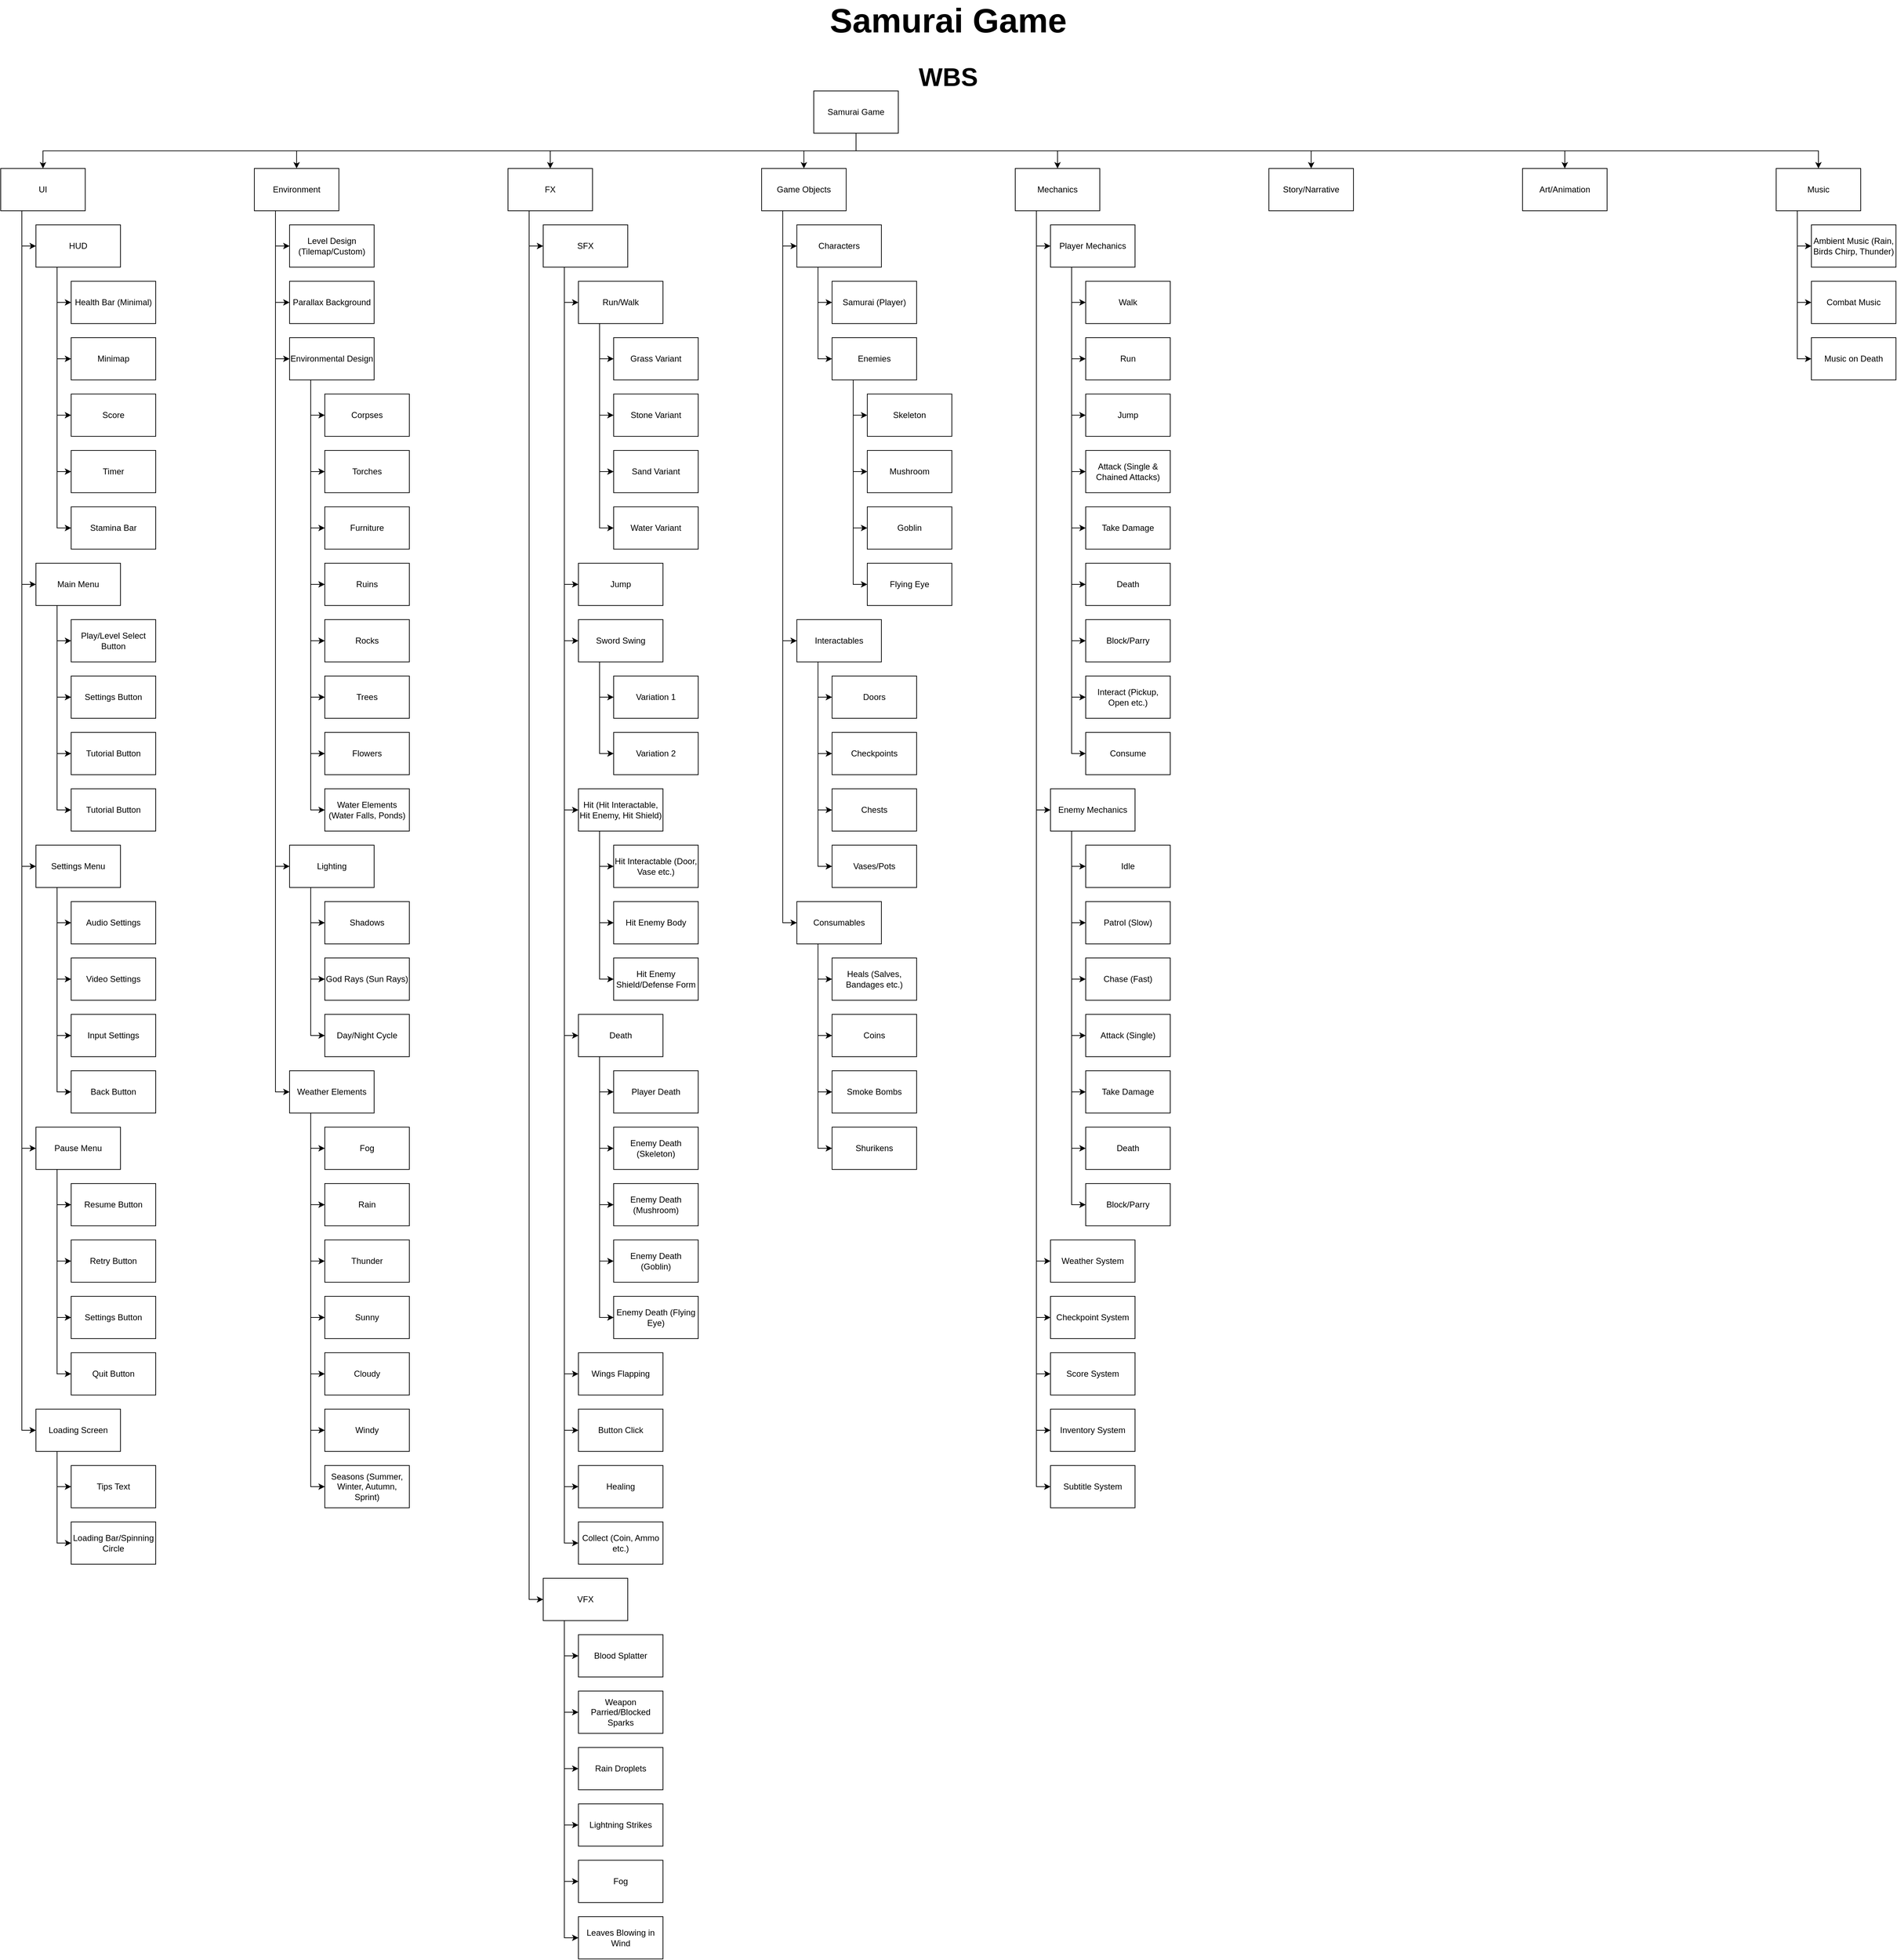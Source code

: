 <mxfile version="22.1.2" type="device">
  <diagram name="Page-1" id="mrjH4alz8MvLxn306mj4">
    <mxGraphModel dx="7997" dy="4420" grid="1" gridSize="10" guides="1" tooltips="1" connect="1" arrows="1" fold="1" page="1" pageScale="1" pageWidth="827" pageHeight="1169" math="0" shadow="0">
      <root>
        <mxCell id="0" />
        <mxCell id="1" parent="0" />
        <mxCell id="wzBC2_cRoTb6O1ZxG3D2-1" value="&lt;span style=&quot;font-size: 48px;&quot;&gt;&lt;b&gt;Samurai Game&lt;/b&gt;&lt;/span&gt;" style="text;html=1;strokeColor=none;fillColor=none;align=center;verticalAlign=middle;whiteSpace=wrap;rounded=0;" parent="1" vertex="1">
          <mxGeometry x="650" y="40" width="356" height="40" as="geometry" />
        </mxCell>
        <mxCell id="wzBC2_cRoTb6O1ZxG3D2-2" value="&lt;b style=&quot;&quot;&gt;&lt;font style=&quot;font-size: 36px;&quot;&gt;WBS&lt;/font&gt;&lt;/b&gt;" style="text;html=1;strokeColor=none;fillColor=none;align=center;verticalAlign=middle;whiteSpace=wrap;rounded=0;" parent="1" vertex="1">
          <mxGeometry x="771" y="120" width="114" height="40" as="geometry" />
        </mxCell>
        <mxCell id="wzBC2_cRoTb6O1ZxG3D2-24" style="edgeStyle=orthogonalEdgeStyle;rounded=0;orthogonalLoop=1;jettySize=auto;html=1;exitX=0.25;exitY=1;exitDx=0;exitDy=0;entryX=0;entryY=0.5;entryDx=0;entryDy=0;" parent="1" source="wzBC2_cRoTb6O1ZxG3D2-3" target="wzBC2_cRoTb6O1ZxG3D2-23" edge="1">
          <mxGeometry relative="1" as="geometry" />
        </mxCell>
        <mxCell id="wzBC2_cRoTb6O1ZxG3D2-36" style="edgeStyle=orthogonalEdgeStyle;rounded=0;orthogonalLoop=1;jettySize=auto;html=1;exitX=0.25;exitY=1;exitDx=0;exitDy=0;entryX=0;entryY=0.5;entryDx=0;entryDy=0;" parent="1" source="wzBC2_cRoTb6O1ZxG3D2-3" target="wzBC2_cRoTb6O1ZxG3D2-35" edge="1">
          <mxGeometry relative="1" as="geometry" />
        </mxCell>
        <mxCell id="wzBC2_cRoTb6O1ZxG3D2-50" style="edgeStyle=orthogonalEdgeStyle;rounded=0;orthogonalLoop=1;jettySize=auto;html=1;exitX=0.25;exitY=1;exitDx=0;exitDy=0;entryX=0;entryY=0.5;entryDx=0;entryDy=0;" parent="1" source="wzBC2_cRoTb6O1ZxG3D2-3" target="wzBC2_cRoTb6O1ZxG3D2-49" edge="1">
          <mxGeometry relative="1" as="geometry" />
        </mxCell>
        <mxCell id="wzBC2_cRoTb6O1ZxG3D2-61" style="edgeStyle=orthogonalEdgeStyle;rounded=0;orthogonalLoop=1;jettySize=auto;html=1;exitX=0.25;exitY=1;exitDx=0;exitDy=0;entryX=0;entryY=0.5;entryDx=0;entryDy=0;" parent="1" source="wzBC2_cRoTb6O1ZxG3D2-3" target="wzBC2_cRoTb6O1ZxG3D2-60" edge="1">
          <mxGeometry relative="1" as="geometry" />
        </mxCell>
        <mxCell id="wzBC2_cRoTb6O1ZxG3D2-72" style="edgeStyle=orthogonalEdgeStyle;rounded=0;orthogonalLoop=1;jettySize=auto;html=1;exitX=0.25;exitY=1;exitDx=0;exitDy=0;entryX=0;entryY=0.5;entryDx=0;entryDy=0;" parent="1" source="wzBC2_cRoTb6O1ZxG3D2-3" target="wzBC2_cRoTb6O1ZxG3D2-71" edge="1">
          <mxGeometry relative="1" as="geometry" />
        </mxCell>
        <mxCell id="wzBC2_cRoTb6O1ZxG3D2-3" value="UI" style="rounded=0;whiteSpace=wrap;html=1;" parent="1" vertex="1">
          <mxGeometry x="-517" y="270" width="120" height="60" as="geometry" />
        </mxCell>
        <mxCell id="wzBC2_cRoTb6O1ZxG3D2-78" style="edgeStyle=orthogonalEdgeStyle;rounded=0;orthogonalLoop=1;jettySize=auto;html=1;exitX=0.25;exitY=1;exitDx=0;exitDy=0;entryX=0;entryY=0.5;entryDx=0;entryDy=0;" parent="1" source="wzBC2_cRoTb6O1ZxG3D2-4" target="wzBC2_cRoTb6O1ZxG3D2-77" edge="1">
          <mxGeometry relative="1" as="geometry" />
        </mxCell>
        <mxCell id="wzBC2_cRoTb6O1ZxG3D2-80" style="edgeStyle=orthogonalEdgeStyle;rounded=0;orthogonalLoop=1;jettySize=auto;html=1;exitX=0.25;exitY=1;exitDx=0;exitDy=0;entryX=0;entryY=0.5;entryDx=0;entryDy=0;" parent="1" source="wzBC2_cRoTb6O1ZxG3D2-4" target="wzBC2_cRoTb6O1ZxG3D2-79" edge="1">
          <mxGeometry relative="1" as="geometry" />
        </mxCell>
        <mxCell id="wzBC2_cRoTb6O1ZxG3D2-92" style="edgeStyle=orthogonalEdgeStyle;rounded=0;orthogonalLoop=1;jettySize=auto;html=1;exitX=0.25;exitY=1;exitDx=0;exitDy=0;entryX=0;entryY=0.5;entryDx=0;entryDy=0;" parent="1" source="wzBC2_cRoTb6O1ZxG3D2-4" target="wzBC2_cRoTb6O1ZxG3D2-91" edge="1">
          <mxGeometry relative="1" as="geometry" />
        </mxCell>
        <mxCell id="wzBC2_cRoTb6O1ZxG3D2-107" style="edgeStyle=orthogonalEdgeStyle;rounded=0;orthogonalLoop=1;jettySize=auto;html=1;exitX=0.25;exitY=1;exitDx=0;exitDy=0;entryX=0;entryY=0.5;entryDx=0;entryDy=0;" parent="1" source="wzBC2_cRoTb6O1ZxG3D2-4" target="wzBC2_cRoTb6O1ZxG3D2-106" edge="1">
          <mxGeometry relative="1" as="geometry" />
        </mxCell>
        <mxCell id="wzBC2_cRoTb6O1ZxG3D2-115" style="edgeStyle=orthogonalEdgeStyle;rounded=0;orthogonalLoop=1;jettySize=auto;html=1;exitX=0.25;exitY=1;exitDx=0;exitDy=0;entryX=0;entryY=0.5;entryDx=0;entryDy=0;" parent="1" source="wzBC2_cRoTb6O1ZxG3D2-4" target="wzBC2_cRoTb6O1ZxG3D2-114" edge="1">
          <mxGeometry relative="1" as="geometry" />
        </mxCell>
        <mxCell id="wzBC2_cRoTb6O1ZxG3D2-4" value="Environment" style="rounded=0;whiteSpace=wrap;html=1;" parent="1" vertex="1">
          <mxGeometry x="-157" y="270" width="120" height="60" as="geometry" />
        </mxCell>
        <mxCell id="wzBC2_cRoTb6O1ZxG3D2-130" style="edgeStyle=orthogonalEdgeStyle;rounded=0;orthogonalLoop=1;jettySize=auto;html=1;exitX=0.25;exitY=1;exitDx=0;exitDy=0;entryX=0;entryY=0.5;entryDx=0;entryDy=0;" parent="1" source="wzBC2_cRoTb6O1ZxG3D2-5" target="wzBC2_cRoTb6O1ZxG3D2-6" edge="1">
          <mxGeometry relative="1" as="geometry" />
        </mxCell>
        <mxCell id="wzBC2_cRoTb6O1ZxG3D2-131" style="edgeStyle=orthogonalEdgeStyle;rounded=0;orthogonalLoop=1;jettySize=auto;html=1;exitX=0.25;exitY=1;exitDx=0;exitDy=0;entryX=0;entryY=0.5;entryDx=0;entryDy=0;" parent="1" source="wzBC2_cRoTb6O1ZxG3D2-5" target="wzBC2_cRoTb6O1ZxG3D2-7" edge="1">
          <mxGeometry relative="1" as="geometry" />
        </mxCell>
        <mxCell id="wzBC2_cRoTb6O1ZxG3D2-5" value="FX" style="rounded=0;whiteSpace=wrap;html=1;" parent="1" vertex="1">
          <mxGeometry x="203" y="270" width="120" height="60" as="geometry" />
        </mxCell>
        <mxCell id="wzBC2_cRoTb6O1ZxG3D2-133" style="edgeStyle=orthogonalEdgeStyle;rounded=0;orthogonalLoop=1;jettySize=auto;html=1;exitX=0.25;exitY=1;exitDx=0;exitDy=0;entryX=0;entryY=0.5;entryDx=0;entryDy=0;" parent="1" source="wzBC2_cRoTb6O1ZxG3D2-6" target="wzBC2_cRoTb6O1ZxG3D2-132" edge="1">
          <mxGeometry relative="1" as="geometry" />
        </mxCell>
        <mxCell id="ayJBpqy1T9YP6r--ltTi-8" style="edgeStyle=orthogonalEdgeStyle;rounded=0;orthogonalLoop=1;jettySize=auto;html=1;exitX=0.25;exitY=1;exitDx=0;exitDy=0;entryX=0;entryY=0.5;entryDx=0;entryDy=0;" edge="1" parent="1" source="wzBC2_cRoTb6O1ZxG3D2-6" target="ayJBpqy1T9YP6r--ltTi-7">
          <mxGeometry relative="1" as="geometry" />
        </mxCell>
        <mxCell id="ayJBpqy1T9YP6r--ltTi-10" style="edgeStyle=orthogonalEdgeStyle;rounded=0;orthogonalLoop=1;jettySize=auto;html=1;exitX=0.25;exitY=1;exitDx=0;exitDy=0;entryX=0;entryY=0.5;entryDx=0;entryDy=0;" edge="1" parent="1" source="wzBC2_cRoTb6O1ZxG3D2-6" target="ayJBpqy1T9YP6r--ltTi-9">
          <mxGeometry relative="1" as="geometry" />
        </mxCell>
        <mxCell id="ayJBpqy1T9YP6r--ltTi-12" style="edgeStyle=orthogonalEdgeStyle;rounded=0;orthogonalLoop=1;jettySize=auto;html=1;exitX=0.25;exitY=1;exitDx=0;exitDy=0;entryX=0;entryY=0.5;entryDx=0;entryDy=0;" edge="1" parent="1" source="wzBC2_cRoTb6O1ZxG3D2-6" target="ayJBpqy1T9YP6r--ltTi-11">
          <mxGeometry relative="1" as="geometry" />
        </mxCell>
        <mxCell id="ayJBpqy1T9YP6r--ltTi-14" style="edgeStyle=orthogonalEdgeStyle;rounded=0;orthogonalLoop=1;jettySize=auto;html=1;exitX=0.25;exitY=1;exitDx=0;exitDy=0;entryX=0;entryY=0.5;entryDx=0;entryDy=0;" edge="1" parent="1" source="wzBC2_cRoTb6O1ZxG3D2-6" target="ayJBpqy1T9YP6r--ltTi-13">
          <mxGeometry relative="1" as="geometry" />
        </mxCell>
        <mxCell id="ayJBpqy1T9YP6r--ltTi-36" style="edgeStyle=orthogonalEdgeStyle;rounded=0;orthogonalLoop=1;jettySize=auto;html=1;exitX=0.25;exitY=1;exitDx=0;exitDy=0;entryX=0;entryY=0.5;entryDx=0;entryDy=0;" edge="1" parent="1" source="wzBC2_cRoTb6O1ZxG3D2-6" target="ayJBpqy1T9YP6r--ltTi-35">
          <mxGeometry relative="1" as="geometry" />
        </mxCell>
        <mxCell id="ayJBpqy1T9YP6r--ltTi-48" style="edgeStyle=orthogonalEdgeStyle;rounded=0;orthogonalLoop=1;jettySize=auto;html=1;exitX=0.25;exitY=1;exitDx=0;exitDy=0;entryX=0;entryY=0.5;entryDx=0;entryDy=0;" edge="1" parent="1" source="wzBC2_cRoTb6O1ZxG3D2-6" target="ayJBpqy1T9YP6r--ltTi-47">
          <mxGeometry relative="1" as="geometry" />
        </mxCell>
        <mxCell id="ayJBpqy1T9YP6r--ltTi-50" style="edgeStyle=orthogonalEdgeStyle;rounded=0;orthogonalLoop=1;jettySize=auto;html=1;exitX=0.25;exitY=1;exitDx=0;exitDy=0;entryX=0;entryY=0.5;entryDx=0;entryDy=0;" edge="1" parent="1" source="wzBC2_cRoTb6O1ZxG3D2-6" target="ayJBpqy1T9YP6r--ltTi-49">
          <mxGeometry relative="1" as="geometry" />
        </mxCell>
        <mxCell id="ayJBpqy1T9YP6r--ltTi-52" style="edgeStyle=orthogonalEdgeStyle;rounded=0;orthogonalLoop=1;jettySize=auto;html=1;exitX=0.25;exitY=1;exitDx=0;exitDy=0;entryX=0;entryY=0.5;entryDx=0;entryDy=0;" edge="1" parent="1" source="wzBC2_cRoTb6O1ZxG3D2-6" target="ayJBpqy1T9YP6r--ltTi-51">
          <mxGeometry relative="1" as="geometry" />
        </mxCell>
        <mxCell id="wzBC2_cRoTb6O1ZxG3D2-6" value="SFX" style="rounded=0;whiteSpace=wrap;html=1;" parent="1" vertex="1">
          <mxGeometry x="253" y="350" width="120" height="60" as="geometry" />
        </mxCell>
        <mxCell id="wzBC2_cRoTb6O1ZxG3D2-135" style="edgeStyle=orthogonalEdgeStyle;rounded=0;orthogonalLoop=1;jettySize=auto;html=1;exitX=0.25;exitY=1;exitDx=0;exitDy=0;entryX=0;entryY=0.5;entryDx=0;entryDy=0;" parent="1" source="wzBC2_cRoTb6O1ZxG3D2-7" target="wzBC2_cRoTb6O1ZxG3D2-134" edge="1">
          <mxGeometry relative="1" as="geometry" />
        </mxCell>
        <mxCell id="ayJBpqy1T9YP6r--ltTi-54" style="edgeStyle=orthogonalEdgeStyle;rounded=0;orthogonalLoop=1;jettySize=auto;html=1;exitX=0.25;exitY=1;exitDx=0;exitDy=0;entryX=0;entryY=0.5;entryDx=0;entryDy=0;" edge="1" parent="1" source="wzBC2_cRoTb6O1ZxG3D2-7" target="ayJBpqy1T9YP6r--ltTi-53">
          <mxGeometry relative="1" as="geometry" />
        </mxCell>
        <mxCell id="ayJBpqy1T9YP6r--ltTi-56" style="edgeStyle=orthogonalEdgeStyle;rounded=0;orthogonalLoop=1;jettySize=auto;html=1;exitX=0.25;exitY=1;exitDx=0;exitDy=0;entryX=0;entryY=0.5;entryDx=0;entryDy=0;" edge="1" parent="1" source="wzBC2_cRoTb6O1ZxG3D2-7" target="ayJBpqy1T9YP6r--ltTi-55">
          <mxGeometry relative="1" as="geometry" />
        </mxCell>
        <mxCell id="ayJBpqy1T9YP6r--ltTi-58" style="edgeStyle=orthogonalEdgeStyle;rounded=0;orthogonalLoop=1;jettySize=auto;html=1;exitX=0.25;exitY=1;exitDx=0;exitDy=0;entryX=0;entryY=0.5;entryDx=0;entryDy=0;" edge="1" parent="1" source="wzBC2_cRoTb6O1ZxG3D2-7" target="ayJBpqy1T9YP6r--ltTi-57">
          <mxGeometry relative="1" as="geometry" />
        </mxCell>
        <mxCell id="ayJBpqy1T9YP6r--ltTi-60" style="edgeStyle=orthogonalEdgeStyle;rounded=0;orthogonalLoop=1;jettySize=auto;html=1;exitX=0.25;exitY=1;exitDx=0;exitDy=0;entryX=0;entryY=0.5;entryDx=0;entryDy=0;" edge="1" parent="1" source="wzBC2_cRoTb6O1ZxG3D2-7" target="ayJBpqy1T9YP6r--ltTi-59">
          <mxGeometry relative="1" as="geometry" />
        </mxCell>
        <mxCell id="ayJBpqy1T9YP6r--ltTi-62" style="edgeStyle=orthogonalEdgeStyle;rounded=0;orthogonalLoop=1;jettySize=auto;html=1;exitX=0.25;exitY=1;exitDx=0;exitDy=0;entryX=0;entryY=0.5;entryDx=0;entryDy=0;" edge="1" parent="1" source="wzBC2_cRoTb6O1ZxG3D2-7" target="ayJBpqy1T9YP6r--ltTi-61">
          <mxGeometry relative="1" as="geometry" />
        </mxCell>
        <mxCell id="wzBC2_cRoTb6O1ZxG3D2-7" value="VFX" style="rounded=0;whiteSpace=wrap;html=1;" parent="1" vertex="1">
          <mxGeometry x="253" y="2270" width="120" height="60" as="geometry" />
        </mxCell>
        <mxCell id="wzBC2_cRoTb6O1ZxG3D2-136" style="edgeStyle=orthogonalEdgeStyle;rounded=0;orthogonalLoop=1;jettySize=auto;html=1;exitX=0.25;exitY=1;exitDx=0;exitDy=0;entryX=0;entryY=0.5;entryDx=0;entryDy=0;" parent="1" source="wzBC2_cRoTb6O1ZxG3D2-8" target="wzBC2_cRoTb6O1ZxG3D2-9" edge="1">
          <mxGeometry relative="1" as="geometry" />
        </mxCell>
        <mxCell id="wzBC2_cRoTb6O1ZxG3D2-137" style="edgeStyle=orthogonalEdgeStyle;rounded=0;orthogonalLoop=1;jettySize=auto;html=1;exitX=0.25;exitY=1;exitDx=0;exitDy=0;entryX=0;entryY=0.5;entryDx=0;entryDy=0;" parent="1" source="wzBC2_cRoTb6O1ZxG3D2-8" target="wzBC2_cRoTb6O1ZxG3D2-10" edge="1">
          <mxGeometry relative="1" as="geometry" />
        </mxCell>
        <mxCell id="wzBC2_cRoTb6O1ZxG3D2-138" style="edgeStyle=orthogonalEdgeStyle;rounded=0;orthogonalLoop=1;jettySize=auto;html=1;exitX=0.25;exitY=1;exitDx=0;exitDy=0;entryX=0;entryY=0.5;entryDx=0;entryDy=0;" parent="1" source="wzBC2_cRoTb6O1ZxG3D2-8" target="wzBC2_cRoTb6O1ZxG3D2-11" edge="1">
          <mxGeometry relative="1" as="geometry" />
        </mxCell>
        <mxCell id="wzBC2_cRoTb6O1ZxG3D2-8" value="Game Objects" style="rounded=0;whiteSpace=wrap;html=1;" parent="1" vertex="1">
          <mxGeometry x="563" y="270" width="120" height="60" as="geometry" />
        </mxCell>
        <mxCell id="wzBC2_cRoTb6O1ZxG3D2-140" style="edgeStyle=orthogonalEdgeStyle;rounded=0;orthogonalLoop=1;jettySize=auto;html=1;exitX=0.25;exitY=1;exitDx=0;exitDy=0;entryX=0;entryY=0.5;entryDx=0;entryDy=0;" parent="1" source="wzBC2_cRoTb6O1ZxG3D2-9" target="wzBC2_cRoTb6O1ZxG3D2-139" edge="1">
          <mxGeometry relative="1" as="geometry" />
        </mxCell>
        <mxCell id="ayJBpqy1T9YP6r--ltTi-64" style="edgeStyle=orthogonalEdgeStyle;rounded=0;orthogonalLoop=1;jettySize=auto;html=1;exitX=0.25;exitY=1;exitDx=0;exitDy=0;entryX=0;entryY=0.5;entryDx=0;entryDy=0;" edge="1" parent="1" source="wzBC2_cRoTb6O1ZxG3D2-9" target="ayJBpqy1T9YP6r--ltTi-63">
          <mxGeometry relative="1" as="geometry" />
        </mxCell>
        <mxCell id="wzBC2_cRoTb6O1ZxG3D2-9" value="Characters" style="rounded=0;whiteSpace=wrap;html=1;" parent="1" vertex="1">
          <mxGeometry x="613" y="350" width="120" height="60" as="geometry" />
        </mxCell>
        <mxCell id="wzBC2_cRoTb6O1ZxG3D2-142" style="edgeStyle=orthogonalEdgeStyle;rounded=0;orthogonalLoop=1;jettySize=auto;html=1;exitX=0.25;exitY=1;exitDx=0;exitDy=0;entryX=0;entryY=0.5;entryDx=0;entryDy=0;" parent="1" source="wzBC2_cRoTb6O1ZxG3D2-10" target="wzBC2_cRoTb6O1ZxG3D2-141" edge="1">
          <mxGeometry relative="1" as="geometry" />
        </mxCell>
        <mxCell id="ayJBpqy1T9YP6r--ltTi-74" style="edgeStyle=orthogonalEdgeStyle;rounded=0;orthogonalLoop=1;jettySize=auto;html=1;exitX=0.25;exitY=1;exitDx=0;exitDy=0;entryX=0;entryY=0.5;entryDx=0;entryDy=0;" edge="1" parent="1" source="wzBC2_cRoTb6O1ZxG3D2-10" target="ayJBpqy1T9YP6r--ltTi-73">
          <mxGeometry relative="1" as="geometry" />
        </mxCell>
        <mxCell id="ayJBpqy1T9YP6r--ltTi-76" style="edgeStyle=orthogonalEdgeStyle;rounded=0;orthogonalLoop=1;jettySize=auto;html=1;exitX=0.25;exitY=1;exitDx=0;exitDy=0;entryX=0;entryY=0.5;entryDx=0;entryDy=0;" edge="1" parent="1" source="wzBC2_cRoTb6O1ZxG3D2-10" target="ayJBpqy1T9YP6r--ltTi-75">
          <mxGeometry relative="1" as="geometry" />
        </mxCell>
        <mxCell id="ayJBpqy1T9YP6r--ltTi-78" style="edgeStyle=orthogonalEdgeStyle;rounded=0;orthogonalLoop=1;jettySize=auto;html=1;exitX=0.25;exitY=1;exitDx=0;exitDy=0;entryX=0;entryY=0.5;entryDx=0;entryDy=0;" edge="1" parent="1" source="wzBC2_cRoTb6O1ZxG3D2-10" target="ayJBpqy1T9YP6r--ltTi-77">
          <mxGeometry relative="1" as="geometry" />
        </mxCell>
        <mxCell id="wzBC2_cRoTb6O1ZxG3D2-10" value="Interactables" style="rounded=0;whiteSpace=wrap;html=1;" parent="1" vertex="1">
          <mxGeometry x="613" y="910" width="120" height="60" as="geometry" />
        </mxCell>
        <mxCell id="wzBC2_cRoTb6O1ZxG3D2-144" style="edgeStyle=orthogonalEdgeStyle;rounded=0;orthogonalLoop=1;jettySize=auto;html=1;exitX=0.25;exitY=1;exitDx=0;exitDy=0;entryX=0;entryY=0.5;entryDx=0;entryDy=0;" parent="1" source="wzBC2_cRoTb6O1ZxG3D2-11" target="wzBC2_cRoTb6O1ZxG3D2-143" edge="1">
          <mxGeometry relative="1" as="geometry" />
        </mxCell>
        <mxCell id="ayJBpqy1T9YP6r--ltTi-80" style="edgeStyle=orthogonalEdgeStyle;rounded=0;orthogonalLoop=1;jettySize=auto;html=1;exitX=0.25;exitY=1;exitDx=0;exitDy=0;entryX=0;entryY=0.5;entryDx=0;entryDy=0;" edge="1" parent="1" source="wzBC2_cRoTb6O1ZxG3D2-11" target="ayJBpqy1T9YP6r--ltTi-79">
          <mxGeometry relative="1" as="geometry" />
        </mxCell>
        <mxCell id="ayJBpqy1T9YP6r--ltTi-82" style="edgeStyle=orthogonalEdgeStyle;rounded=0;orthogonalLoop=1;jettySize=auto;html=1;exitX=0.25;exitY=1;exitDx=0;exitDy=0;entryX=0;entryY=0.5;entryDx=0;entryDy=0;" edge="1" parent="1" source="wzBC2_cRoTb6O1ZxG3D2-11" target="ayJBpqy1T9YP6r--ltTi-81">
          <mxGeometry relative="1" as="geometry" />
        </mxCell>
        <mxCell id="ayJBpqy1T9YP6r--ltTi-84" style="edgeStyle=orthogonalEdgeStyle;rounded=0;orthogonalLoop=1;jettySize=auto;html=1;exitX=0.25;exitY=1;exitDx=0;exitDy=0;entryX=0;entryY=0.5;entryDx=0;entryDy=0;" edge="1" parent="1" source="wzBC2_cRoTb6O1ZxG3D2-11" target="ayJBpqy1T9YP6r--ltTi-83">
          <mxGeometry relative="1" as="geometry" />
        </mxCell>
        <mxCell id="wzBC2_cRoTb6O1ZxG3D2-11" value="Consumables" style="rounded=0;whiteSpace=wrap;html=1;" parent="1" vertex="1">
          <mxGeometry x="613" y="1310" width="120" height="60" as="geometry" />
        </mxCell>
        <mxCell id="ayJBpqy1T9YP6r--ltTi-86" style="edgeStyle=orthogonalEdgeStyle;rounded=0;orthogonalLoop=1;jettySize=auto;html=1;exitX=0.25;exitY=1;exitDx=0;exitDy=0;entryX=0;entryY=0.5;entryDx=0;entryDy=0;" edge="1" parent="1" source="wzBC2_cRoTb6O1ZxG3D2-12" target="ayJBpqy1T9YP6r--ltTi-85">
          <mxGeometry relative="1" as="geometry" />
        </mxCell>
        <mxCell id="ayJBpqy1T9YP6r--ltTi-89" style="edgeStyle=orthogonalEdgeStyle;rounded=0;orthogonalLoop=1;jettySize=auto;html=1;exitX=0.25;exitY=1;exitDx=0;exitDy=0;entryX=0;entryY=0.5;entryDx=0;entryDy=0;" edge="1" parent="1" source="wzBC2_cRoTb6O1ZxG3D2-12" target="ayJBpqy1T9YP6r--ltTi-88">
          <mxGeometry relative="1" as="geometry" />
        </mxCell>
        <mxCell id="ayJBpqy1T9YP6r--ltTi-123" style="edgeStyle=orthogonalEdgeStyle;rounded=0;orthogonalLoop=1;jettySize=auto;html=1;exitX=0.25;exitY=1;exitDx=0;exitDy=0;entryX=0;entryY=0.5;entryDx=0;entryDy=0;" edge="1" parent="1" source="wzBC2_cRoTb6O1ZxG3D2-12" target="ayJBpqy1T9YP6r--ltTi-122">
          <mxGeometry relative="1" as="geometry" />
        </mxCell>
        <mxCell id="ayJBpqy1T9YP6r--ltTi-128" style="edgeStyle=orthogonalEdgeStyle;rounded=0;orthogonalLoop=1;jettySize=auto;html=1;exitX=0.25;exitY=1;exitDx=0;exitDy=0;entryX=0;entryY=0.5;entryDx=0;entryDy=0;" edge="1" parent="1" source="wzBC2_cRoTb6O1ZxG3D2-12" target="ayJBpqy1T9YP6r--ltTi-124">
          <mxGeometry relative="1" as="geometry" />
        </mxCell>
        <mxCell id="ayJBpqy1T9YP6r--ltTi-129" style="edgeStyle=orthogonalEdgeStyle;rounded=0;orthogonalLoop=1;jettySize=auto;html=1;exitX=0.25;exitY=1;exitDx=0;exitDy=0;entryX=0;entryY=0.5;entryDx=0;entryDy=0;" edge="1" parent="1" source="wzBC2_cRoTb6O1ZxG3D2-12" target="ayJBpqy1T9YP6r--ltTi-125">
          <mxGeometry relative="1" as="geometry" />
        </mxCell>
        <mxCell id="ayJBpqy1T9YP6r--ltTi-130" style="edgeStyle=orthogonalEdgeStyle;rounded=0;orthogonalLoop=1;jettySize=auto;html=1;exitX=0.25;exitY=1;exitDx=0;exitDy=0;entryX=0;entryY=0.5;entryDx=0;entryDy=0;" edge="1" parent="1" source="wzBC2_cRoTb6O1ZxG3D2-12" target="ayJBpqy1T9YP6r--ltTi-126">
          <mxGeometry relative="1" as="geometry" />
        </mxCell>
        <mxCell id="ayJBpqy1T9YP6r--ltTi-131" style="edgeStyle=orthogonalEdgeStyle;rounded=0;orthogonalLoop=1;jettySize=auto;html=1;exitX=0.25;exitY=1;exitDx=0;exitDy=0;entryX=0;entryY=0.5;entryDx=0;entryDy=0;" edge="1" parent="1" source="wzBC2_cRoTb6O1ZxG3D2-12" target="ayJBpqy1T9YP6r--ltTi-127">
          <mxGeometry relative="1" as="geometry" />
        </mxCell>
        <mxCell id="wzBC2_cRoTb6O1ZxG3D2-12" value="Mechanics" style="rounded=0;whiteSpace=wrap;html=1;" parent="1" vertex="1">
          <mxGeometry x="923" y="270" width="120" height="60" as="geometry" />
        </mxCell>
        <mxCell id="wzBC2_cRoTb6O1ZxG3D2-13" value="Story/Narrative" style="rounded=0;whiteSpace=wrap;html=1;" parent="1" vertex="1">
          <mxGeometry x="1283" y="270" width="120" height="60" as="geometry" />
        </mxCell>
        <mxCell id="wzBC2_cRoTb6O1ZxG3D2-14" value="Art/Animation" style="rounded=0;whiteSpace=wrap;html=1;" parent="1" vertex="1">
          <mxGeometry x="1643" y="270" width="120" height="60" as="geometry" />
        </mxCell>
        <mxCell id="wzBC2_cRoTb6O1ZxG3D2-16" style="edgeStyle=orthogonalEdgeStyle;rounded=0;orthogonalLoop=1;jettySize=auto;html=1;exitX=0.5;exitY=1;exitDx=0;exitDy=0;entryX=0.5;entryY=0;entryDx=0;entryDy=0;" parent="1" source="wzBC2_cRoTb6O1ZxG3D2-15" target="wzBC2_cRoTb6O1ZxG3D2-3" edge="1">
          <mxGeometry relative="1" as="geometry" />
        </mxCell>
        <mxCell id="wzBC2_cRoTb6O1ZxG3D2-17" style="edgeStyle=orthogonalEdgeStyle;rounded=0;orthogonalLoop=1;jettySize=auto;html=1;exitX=0.5;exitY=1;exitDx=0;exitDy=0;entryX=0.5;entryY=0;entryDx=0;entryDy=0;" parent="1" source="wzBC2_cRoTb6O1ZxG3D2-15" target="wzBC2_cRoTb6O1ZxG3D2-4" edge="1">
          <mxGeometry relative="1" as="geometry" />
        </mxCell>
        <mxCell id="wzBC2_cRoTb6O1ZxG3D2-18" style="edgeStyle=orthogonalEdgeStyle;rounded=0;orthogonalLoop=1;jettySize=auto;html=1;exitX=0.5;exitY=1;exitDx=0;exitDy=0;entryX=0.5;entryY=0;entryDx=0;entryDy=0;" parent="1" source="wzBC2_cRoTb6O1ZxG3D2-15" target="wzBC2_cRoTb6O1ZxG3D2-5" edge="1">
          <mxGeometry relative="1" as="geometry" />
        </mxCell>
        <mxCell id="wzBC2_cRoTb6O1ZxG3D2-19" style="edgeStyle=orthogonalEdgeStyle;rounded=0;orthogonalLoop=1;jettySize=auto;html=1;exitX=0.5;exitY=1;exitDx=0;exitDy=0;entryX=0.5;entryY=0;entryDx=0;entryDy=0;" parent="1" source="wzBC2_cRoTb6O1ZxG3D2-15" target="wzBC2_cRoTb6O1ZxG3D2-8" edge="1">
          <mxGeometry relative="1" as="geometry" />
        </mxCell>
        <mxCell id="wzBC2_cRoTb6O1ZxG3D2-20" style="edgeStyle=orthogonalEdgeStyle;rounded=0;orthogonalLoop=1;jettySize=auto;html=1;exitX=0.5;exitY=1;exitDx=0;exitDy=0;entryX=0.5;entryY=0;entryDx=0;entryDy=0;" parent="1" source="wzBC2_cRoTb6O1ZxG3D2-15" target="wzBC2_cRoTb6O1ZxG3D2-12" edge="1">
          <mxGeometry relative="1" as="geometry" />
        </mxCell>
        <mxCell id="wzBC2_cRoTb6O1ZxG3D2-21" style="edgeStyle=orthogonalEdgeStyle;rounded=0;orthogonalLoop=1;jettySize=auto;html=1;exitX=0.5;exitY=1;exitDx=0;exitDy=0;entryX=0.5;entryY=0;entryDx=0;entryDy=0;" parent="1" source="wzBC2_cRoTb6O1ZxG3D2-15" target="wzBC2_cRoTb6O1ZxG3D2-13" edge="1">
          <mxGeometry relative="1" as="geometry" />
        </mxCell>
        <mxCell id="wzBC2_cRoTb6O1ZxG3D2-22" style="edgeStyle=orthogonalEdgeStyle;rounded=0;orthogonalLoop=1;jettySize=auto;html=1;exitX=0.5;exitY=1;exitDx=0;exitDy=0;entryX=0.5;entryY=0;entryDx=0;entryDy=0;" parent="1" source="wzBC2_cRoTb6O1ZxG3D2-15" target="wzBC2_cRoTb6O1ZxG3D2-14" edge="1">
          <mxGeometry relative="1" as="geometry" />
        </mxCell>
        <mxCell id="ayJBpqy1T9YP6r--ltTi-2" style="edgeStyle=orthogonalEdgeStyle;rounded=0;orthogonalLoop=1;jettySize=auto;html=1;exitX=0.5;exitY=1;exitDx=0;exitDy=0;entryX=0.5;entryY=0;entryDx=0;entryDy=0;" edge="1" parent="1" source="wzBC2_cRoTb6O1ZxG3D2-15" target="ayJBpqy1T9YP6r--ltTi-1">
          <mxGeometry relative="1" as="geometry" />
        </mxCell>
        <mxCell id="wzBC2_cRoTb6O1ZxG3D2-15" value="Samurai Game" style="rounded=0;whiteSpace=wrap;html=1;" parent="1" vertex="1">
          <mxGeometry x="637" y="160" width="120" height="60" as="geometry" />
        </mxCell>
        <mxCell id="wzBC2_cRoTb6O1ZxG3D2-26" style="edgeStyle=orthogonalEdgeStyle;rounded=0;orthogonalLoop=1;jettySize=auto;html=1;exitX=0.25;exitY=1;exitDx=0;exitDy=0;entryX=0;entryY=0.5;entryDx=0;entryDy=0;" parent="1" source="wzBC2_cRoTb6O1ZxG3D2-23" target="wzBC2_cRoTb6O1ZxG3D2-25" edge="1">
          <mxGeometry relative="1" as="geometry" />
        </mxCell>
        <mxCell id="wzBC2_cRoTb6O1ZxG3D2-28" style="edgeStyle=orthogonalEdgeStyle;rounded=0;orthogonalLoop=1;jettySize=auto;html=1;exitX=0.25;exitY=1;exitDx=0;exitDy=0;entryX=0;entryY=0.5;entryDx=0;entryDy=0;" parent="1" source="wzBC2_cRoTb6O1ZxG3D2-23" target="wzBC2_cRoTb6O1ZxG3D2-27" edge="1">
          <mxGeometry relative="1" as="geometry" />
        </mxCell>
        <mxCell id="wzBC2_cRoTb6O1ZxG3D2-30" style="edgeStyle=orthogonalEdgeStyle;rounded=0;orthogonalLoop=1;jettySize=auto;html=1;exitX=0.25;exitY=1;exitDx=0;exitDy=0;entryX=0;entryY=0.5;entryDx=0;entryDy=0;" parent="1" source="wzBC2_cRoTb6O1ZxG3D2-23" target="wzBC2_cRoTb6O1ZxG3D2-29" edge="1">
          <mxGeometry relative="1" as="geometry" />
        </mxCell>
        <mxCell id="wzBC2_cRoTb6O1ZxG3D2-32" style="edgeStyle=orthogonalEdgeStyle;rounded=0;orthogonalLoop=1;jettySize=auto;html=1;exitX=0.25;exitY=1;exitDx=0;exitDy=0;entryX=0;entryY=0.5;entryDx=0;entryDy=0;" parent="1" source="wzBC2_cRoTb6O1ZxG3D2-23" target="wzBC2_cRoTb6O1ZxG3D2-31" edge="1">
          <mxGeometry relative="1" as="geometry" />
        </mxCell>
        <mxCell id="wzBC2_cRoTb6O1ZxG3D2-34" style="edgeStyle=orthogonalEdgeStyle;rounded=0;orthogonalLoop=1;jettySize=auto;html=1;exitX=0.25;exitY=1;exitDx=0;exitDy=0;entryX=0;entryY=0.5;entryDx=0;entryDy=0;" parent="1" source="wzBC2_cRoTb6O1ZxG3D2-23" target="wzBC2_cRoTb6O1ZxG3D2-33" edge="1">
          <mxGeometry relative="1" as="geometry" />
        </mxCell>
        <mxCell id="wzBC2_cRoTb6O1ZxG3D2-23" value="HUD" style="rounded=0;whiteSpace=wrap;html=1;" parent="1" vertex="1">
          <mxGeometry x="-467" y="350" width="120" height="60" as="geometry" />
        </mxCell>
        <mxCell id="wzBC2_cRoTb6O1ZxG3D2-25" value="Health Bar (Minimal)" style="rounded=0;whiteSpace=wrap;html=1;" parent="1" vertex="1">
          <mxGeometry x="-417" y="430" width="120" height="60" as="geometry" />
        </mxCell>
        <mxCell id="wzBC2_cRoTb6O1ZxG3D2-27" value="Minimap" style="rounded=0;whiteSpace=wrap;html=1;" parent="1" vertex="1">
          <mxGeometry x="-417" y="510" width="120" height="60" as="geometry" />
        </mxCell>
        <mxCell id="wzBC2_cRoTb6O1ZxG3D2-29" value="Score" style="rounded=0;whiteSpace=wrap;html=1;" parent="1" vertex="1">
          <mxGeometry x="-417" y="590" width="120" height="60" as="geometry" />
        </mxCell>
        <mxCell id="wzBC2_cRoTb6O1ZxG3D2-31" value="Timer" style="rounded=0;whiteSpace=wrap;html=1;" parent="1" vertex="1">
          <mxGeometry x="-417" y="670" width="120" height="60" as="geometry" />
        </mxCell>
        <mxCell id="wzBC2_cRoTb6O1ZxG3D2-33" value="Stamina Bar" style="rounded=0;whiteSpace=wrap;html=1;" parent="1" vertex="1">
          <mxGeometry x="-417" y="750" width="120" height="60" as="geometry" />
        </mxCell>
        <mxCell id="wzBC2_cRoTb6O1ZxG3D2-38" style="edgeStyle=orthogonalEdgeStyle;rounded=0;orthogonalLoop=1;jettySize=auto;html=1;exitX=0.25;exitY=1;exitDx=0;exitDy=0;entryX=0;entryY=0.5;entryDx=0;entryDy=0;" parent="1" source="wzBC2_cRoTb6O1ZxG3D2-35" target="wzBC2_cRoTb6O1ZxG3D2-37" edge="1">
          <mxGeometry relative="1" as="geometry" />
        </mxCell>
        <mxCell id="wzBC2_cRoTb6O1ZxG3D2-40" style="edgeStyle=orthogonalEdgeStyle;rounded=0;orthogonalLoop=1;jettySize=auto;html=1;exitX=0.25;exitY=1;exitDx=0;exitDy=0;entryX=0;entryY=0.5;entryDx=0;entryDy=0;" parent="1" source="wzBC2_cRoTb6O1ZxG3D2-35" target="wzBC2_cRoTb6O1ZxG3D2-39" edge="1">
          <mxGeometry relative="1" as="geometry" />
        </mxCell>
        <mxCell id="wzBC2_cRoTb6O1ZxG3D2-42" style="edgeStyle=orthogonalEdgeStyle;rounded=0;orthogonalLoop=1;jettySize=auto;html=1;exitX=0.25;exitY=1;exitDx=0;exitDy=0;entryX=0;entryY=0.5;entryDx=0;entryDy=0;" parent="1" source="wzBC2_cRoTb6O1ZxG3D2-35" target="wzBC2_cRoTb6O1ZxG3D2-41" edge="1">
          <mxGeometry relative="1" as="geometry" />
        </mxCell>
        <mxCell id="wzBC2_cRoTb6O1ZxG3D2-44" style="edgeStyle=orthogonalEdgeStyle;rounded=0;orthogonalLoop=1;jettySize=auto;html=1;exitX=0.25;exitY=1;exitDx=0;exitDy=0;entryX=0;entryY=0.5;entryDx=0;entryDy=0;" parent="1" source="wzBC2_cRoTb6O1ZxG3D2-35" target="wzBC2_cRoTb6O1ZxG3D2-43" edge="1">
          <mxGeometry relative="1" as="geometry" />
        </mxCell>
        <mxCell id="wzBC2_cRoTb6O1ZxG3D2-35" value="Main Menu" style="rounded=0;whiteSpace=wrap;html=1;" parent="1" vertex="1">
          <mxGeometry x="-467" y="830" width="120" height="60" as="geometry" />
        </mxCell>
        <mxCell id="wzBC2_cRoTb6O1ZxG3D2-37" value="Play/Level Select Button" style="rounded=0;whiteSpace=wrap;html=1;" parent="1" vertex="1">
          <mxGeometry x="-417" y="910" width="120" height="60" as="geometry" />
        </mxCell>
        <mxCell id="wzBC2_cRoTb6O1ZxG3D2-39" value="Settings Button" style="rounded=0;whiteSpace=wrap;html=1;" parent="1" vertex="1">
          <mxGeometry x="-417" y="990" width="120" height="60" as="geometry" />
        </mxCell>
        <mxCell id="wzBC2_cRoTb6O1ZxG3D2-41" value="Tutorial Button" style="rounded=0;whiteSpace=wrap;html=1;" parent="1" vertex="1">
          <mxGeometry x="-417" y="1070" width="120" height="60" as="geometry" />
        </mxCell>
        <mxCell id="wzBC2_cRoTb6O1ZxG3D2-43" value="Tutorial Button" style="rounded=0;whiteSpace=wrap;html=1;" parent="1" vertex="1">
          <mxGeometry x="-417" y="1150" width="120" height="60" as="geometry" />
        </mxCell>
        <mxCell id="wzBC2_cRoTb6O1ZxG3D2-52" style="edgeStyle=orthogonalEdgeStyle;rounded=0;orthogonalLoop=1;jettySize=auto;html=1;exitX=0.25;exitY=1;exitDx=0;exitDy=0;entryX=0;entryY=0.5;entryDx=0;entryDy=0;" parent="1" source="wzBC2_cRoTb6O1ZxG3D2-49" target="wzBC2_cRoTb6O1ZxG3D2-51" edge="1">
          <mxGeometry relative="1" as="geometry" />
        </mxCell>
        <mxCell id="wzBC2_cRoTb6O1ZxG3D2-54" style="edgeStyle=orthogonalEdgeStyle;rounded=0;orthogonalLoop=1;jettySize=auto;html=1;exitX=0.25;exitY=1;exitDx=0;exitDy=0;entryX=0;entryY=0.5;entryDx=0;entryDy=0;" parent="1" source="wzBC2_cRoTb6O1ZxG3D2-49" target="wzBC2_cRoTb6O1ZxG3D2-53" edge="1">
          <mxGeometry relative="1" as="geometry" />
        </mxCell>
        <mxCell id="wzBC2_cRoTb6O1ZxG3D2-57" style="edgeStyle=orthogonalEdgeStyle;rounded=0;orthogonalLoop=1;jettySize=auto;html=1;exitX=0.25;exitY=1;exitDx=0;exitDy=0;entryX=0;entryY=0.5;entryDx=0;entryDy=0;" parent="1" source="wzBC2_cRoTb6O1ZxG3D2-49" target="wzBC2_cRoTb6O1ZxG3D2-56" edge="1">
          <mxGeometry relative="1" as="geometry" />
        </mxCell>
        <mxCell id="wzBC2_cRoTb6O1ZxG3D2-59" style="edgeStyle=orthogonalEdgeStyle;rounded=0;orthogonalLoop=1;jettySize=auto;html=1;exitX=0.25;exitY=1;exitDx=0;exitDy=0;entryX=0;entryY=0.5;entryDx=0;entryDy=0;" parent="1" source="wzBC2_cRoTb6O1ZxG3D2-49" target="wzBC2_cRoTb6O1ZxG3D2-58" edge="1">
          <mxGeometry relative="1" as="geometry" />
        </mxCell>
        <mxCell id="wzBC2_cRoTb6O1ZxG3D2-49" value="Settings Menu" style="rounded=0;whiteSpace=wrap;html=1;" parent="1" vertex="1">
          <mxGeometry x="-467" y="1230" width="120" height="60" as="geometry" />
        </mxCell>
        <mxCell id="wzBC2_cRoTb6O1ZxG3D2-51" value="Audio Settings" style="rounded=0;whiteSpace=wrap;html=1;" parent="1" vertex="1">
          <mxGeometry x="-417" y="1310" width="120" height="60" as="geometry" />
        </mxCell>
        <mxCell id="wzBC2_cRoTb6O1ZxG3D2-53" value="Video Settings" style="rounded=0;whiteSpace=wrap;html=1;" parent="1" vertex="1">
          <mxGeometry x="-417" y="1390" width="120" height="60" as="geometry" />
        </mxCell>
        <mxCell id="wzBC2_cRoTb6O1ZxG3D2-56" value="Input Settings" style="rounded=0;whiteSpace=wrap;html=1;" parent="1" vertex="1">
          <mxGeometry x="-417" y="1470" width="120" height="60" as="geometry" />
        </mxCell>
        <mxCell id="wzBC2_cRoTb6O1ZxG3D2-58" value="Back Button" style="rounded=0;whiteSpace=wrap;html=1;" parent="1" vertex="1">
          <mxGeometry x="-417" y="1550" width="120" height="60" as="geometry" />
        </mxCell>
        <mxCell id="wzBC2_cRoTb6O1ZxG3D2-63" style="edgeStyle=orthogonalEdgeStyle;rounded=0;orthogonalLoop=1;jettySize=auto;html=1;exitX=0.25;exitY=1;exitDx=0;exitDy=0;entryX=0;entryY=0.5;entryDx=0;entryDy=0;" parent="1" source="wzBC2_cRoTb6O1ZxG3D2-60" target="wzBC2_cRoTb6O1ZxG3D2-62" edge="1">
          <mxGeometry relative="1" as="geometry" />
        </mxCell>
        <mxCell id="wzBC2_cRoTb6O1ZxG3D2-65" style="edgeStyle=orthogonalEdgeStyle;rounded=0;orthogonalLoop=1;jettySize=auto;html=1;exitX=0.25;exitY=1;exitDx=0;exitDy=0;entryX=0;entryY=0.5;entryDx=0;entryDy=0;" parent="1" source="wzBC2_cRoTb6O1ZxG3D2-60" target="wzBC2_cRoTb6O1ZxG3D2-64" edge="1">
          <mxGeometry relative="1" as="geometry" />
        </mxCell>
        <mxCell id="wzBC2_cRoTb6O1ZxG3D2-67" style="edgeStyle=orthogonalEdgeStyle;rounded=0;orthogonalLoop=1;jettySize=auto;html=1;exitX=0.25;exitY=1;exitDx=0;exitDy=0;entryX=0;entryY=0.5;entryDx=0;entryDy=0;" parent="1" source="wzBC2_cRoTb6O1ZxG3D2-60" target="wzBC2_cRoTb6O1ZxG3D2-66" edge="1">
          <mxGeometry relative="1" as="geometry" />
        </mxCell>
        <mxCell id="wzBC2_cRoTb6O1ZxG3D2-69" style="edgeStyle=orthogonalEdgeStyle;rounded=0;orthogonalLoop=1;jettySize=auto;html=1;exitX=0.25;exitY=1;exitDx=0;exitDy=0;entryX=0;entryY=0.5;entryDx=0;entryDy=0;" parent="1" source="wzBC2_cRoTb6O1ZxG3D2-60" target="wzBC2_cRoTb6O1ZxG3D2-68" edge="1">
          <mxGeometry relative="1" as="geometry" />
        </mxCell>
        <mxCell id="wzBC2_cRoTb6O1ZxG3D2-60" value="Pause Menu" style="rounded=0;whiteSpace=wrap;html=1;" parent="1" vertex="1">
          <mxGeometry x="-467" y="1630" width="120" height="60" as="geometry" />
        </mxCell>
        <mxCell id="wzBC2_cRoTb6O1ZxG3D2-62" value="Resume Button" style="rounded=0;whiteSpace=wrap;html=1;" parent="1" vertex="1">
          <mxGeometry x="-417" y="1710" width="120" height="60" as="geometry" />
        </mxCell>
        <mxCell id="wzBC2_cRoTb6O1ZxG3D2-64" value="Retry Button" style="rounded=0;whiteSpace=wrap;html=1;" parent="1" vertex="1">
          <mxGeometry x="-417" y="1790" width="120" height="60" as="geometry" />
        </mxCell>
        <mxCell id="wzBC2_cRoTb6O1ZxG3D2-66" value="Settings Button" style="rounded=0;whiteSpace=wrap;html=1;" parent="1" vertex="1">
          <mxGeometry x="-417" y="1870" width="120" height="60" as="geometry" />
        </mxCell>
        <mxCell id="wzBC2_cRoTb6O1ZxG3D2-68" value="Quit Button" style="rounded=0;whiteSpace=wrap;html=1;" parent="1" vertex="1">
          <mxGeometry x="-417" y="1950" width="120" height="60" as="geometry" />
        </mxCell>
        <mxCell id="wzBC2_cRoTb6O1ZxG3D2-74" style="edgeStyle=orthogonalEdgeStyle;rounded=0;orthogonalLoop=1;jettySize=auto;html=1;exitX=0.25;exitY=1;exitDx=0;exitDy=0;entryX=0;entryY=0.5;entryDx=0;entryDy=0;" parent="1" source="wzBC2_cRoTb6O1ZxG3D2-71" target="wzBC2_cRoTb6O1ZxG3D2-73" edge="1">
          <mxGeometry relative="1" as="geometry" />
        </mxCell>
        <mxCell id="wzBC2_cRoTb6O1ZxG3D2-76" style="edgeStyle=orthogonalEdgeStyle;rounded=0;orthogonalLoop=1;jettySize=auto;html=1;exitX=0.25;exitY=1;exitDx=0;exitDy=0;entryX=0;entryY=0.5;entryDx=0;entryDy=0;" parent="1" source="wzBC2_cRoTb6O1ZxG3D2-71" target="wzBC2_cRoTb6O1ZxG3D2-75" edge="1">
          <mxGeometry relative="1" as="geometry" />
        </mxCell>
        <mxCell id="wzBC2_cRoTb6O1ZxG3D2-71" value="Loading Screen" style="rounded=0;whiteSpace=wrap;html=1;" parent="1" vertex="1">
          <mxGeometry x="-467" y="2030" width="120" height="60" as="geometry" />
        </mxCell>
        <mxCell id="wzBC2_cRoTb6O1ZxG3D2-73" value="Tips Text" style="rounded=0;whiteSpace=wrap;html=1;" parent="1" vertex="1">
          <mxGeometry x="-417" y="2110" width="120" height="60" as="geometry" />
        </mxCell>
        <mxCell id="wzBC2_cRoTb6O1ZxG3D2-75" value="Loading Bar/Spinning Circle" style="rounded=0;whiteSpace=wrap;html=1;" parent="1" vertex="1">
          <mxGeometry x="-417" y="2190" width="120" height="60" as="geometry" />
        </mxCell>
        <mxCell id="wzBC2_cRoTb6O1ZxG3D2-77" value="Level Design (Tilemap/Custom)" style="rounded=0;whiteSpace=wrap;html=1;" parent="1" vertex="1">
          <mxGeometry x="-107" y="350" width="120" height="60" as="geometry" />
        </mxCell>
        <mxCell id="wzBC2_cRoTb6O1ZxG3D2-79" value="Parallax Background" style="rounded=0;whiteSpace=wrap;html=1;" parent="1" vertex="1">
          <mxGeometry x="-107" y="430" width="120" height="60" as="geometry" />
        </mxCell>
        <mxCell id="wzBC2_cRoTb6O1ZxG3D2-83" value="Rocks" style="rounded=0;whiteSpace=wrap;html=1;" parent="1" vertex="1">
          <mxGeometry x="-57" y="910" width="120" height="60" as="geometry" />
        </mxCell>
        <mxCell id="wzBC2_cRoTb6O1ZxG3D2-85" value="Trees" style="rounded=0;whiteSpace=wrap;html=1;" parent="1" vertex="1">
          <mxGeometry x="-57" y="990" width="120" height="60" as="geometry" />
        </mxCell>
        <mxCell id="wzBC2_cRoTb6O1ZxG3D2-87" value="Flowers" style="rounded=0;whiteSpace=wrap;html=1;" parent="1" vertex="1">
          <mxGeometry x="-57" y="1070" width="120" height="60" as="geometry" />
        </mxCell>
        <mxCell id="wzBC2_cRoTb6O1ZxG3D2-89" value="Water Elements (Water Falls, Ponds)" style="rounded=0;whiteSpace=wrap;html=1;" parent="1" vertex="1">
          <mxGeometry x="-57" y="1150" width="120" height="60" as="geometry" />
        </mxCell>
        <mxCell id="wzBC2_cRoTb6O1ZxG3D2-94" style="edgeStyle=orthogonalEdgeStyle;rounded=0;orthogonalLoop=1;jettySize=auto;html=1;exitX=0.25;exitY=1;exitDx=0;exitDy=0;entryX=0;entryY=0.5;entryDx=0;entryDy=0;" parent="1" source="wzBC2_cRoTb6O1ZxG3D2-91" target="wzBC2_cRoTb6O1ZxG3D2-93" edge="1">
          <mxGeometry relative="1" as="geometry" />
        </mxCell>
        <mxCell id="wzBC2_cRoTb6O1ZxG3D2-98" style="edgeStyle=orthogonalEdgeStyle;rounded=0;orthogonalLoop=1;jettySize=auto;html=1;exitX=0.25;exitY=1;exitDx=0;exitDy=0;entryX=0;entryY=0.5;entryDx=0;entryDy=0;" parent="1" source="wzBC2_cRoTb6O1ZxG3D2-91" target="wzBC2_cRoTb6O1ZxG3D2-97" edge="1">
          <mxGeometry relative="1" as="geometry" />
        </mxCell>
        <mxCell id="wzBC2_cRoTb6O1ZxG3D2-99" style="edgeStyle=orthogonalEdgeStyle;rounded=0;orthogonalLoop=1;jettySize=auto;html=1;exitX=0.25;exitY=1;exitDx=0;exitDy=0;entryX=0;entryY=0.5;entryDx=0;entryDy=0;" parent="1" source="wzBC2_cRoTb6O1ZxG3D2-91" target="wzBC2_cRoTb6O1ZxG3D2-95" edge="1">
          <mxGeometry relative="1" as="geometry" />
        </mxCell>
        <mxCell id="wzBC2_cRoTb6O1ZxG3D2-100" style="edgeStyle=orthogonalEdgeStyle;rounded=0;orthogonalLoop=1;jettySize=auto;html=1;exitX=0.25;exitY=1;exitDx=0;exitDy=0;entryX=0;entryY=0.5;entryDx=0;entryDy=0;" parent="1" source="wzBC2_cRoTb6O1ZxG3D2-91" target="wzBC2_cRoTb6O1ZxG3D2-96" edge="1">
          <mxGeometry relative="1" as="geometry" />
        </mxCell>
        <mxCell id="wzBC2_cRoTb6O1ZxG3D2-102" style="edgeStyle=orthogonalEdgeStyle;rounded=0;orthogonalLoop=1;jettySize=auto;html=1;exitX=0.25;exitY=1;exitDx=0;exitDy=0;entryX=0;entryY=0.5;entryDx=0;entryDy=0;" parent="1" source="wzBC2_cRoTb6O1ZxG3D2-91" target="wzBC2_cRoTb6O1ZxG3D2-83" edge="1">
          <mxGeometry relative="1" as="geometry" />
        </mxCell>
        <mxCell id="wzBC2_cRoTb6O1ZxG3D2-103" style="edgeStyle=orthogonalEdgeStyle;rounded=0;orthogonalLoop=1;jettySize=auto;html=1;exitX=0.25;exitY=1;exitDx=0;exitDy=0;entryX=0;entryY=0.5;entryDx=0;entryDy=0;" parent="1" source="wzBC2_cRoTb6O1ZxG3D2-91" target="wzBC2_cRoTb6O1ZxG3D2-85" edge="1">
          <mxGeometry relative="1" as="geometry" />
        </mxCell>
        <mxCell id="wzBC2_cRoTb6O1ZxG3D2-104" style="edgeStyle=orthogonalEdgeStyle;rounded=0;orthogonalLoop=1;jettySize=auto;html=1;exitX=0.25;exitY=1;exitDx=0;exitDy=0;entryX=0;entryY=0.5;entryDx=0;entryDy=0;" parent="1" source="wzBC2_cRoTb6O1ZxG3D2-91" target="wzBC2_cRoTb6O1ZxG3D2-87" edge="1">
          <mxGeometry relative="1" as="geometry" />
        </mxCell>
        <mxCell id="wzBC2_cRoTb6O1ZxG3D2-105" style="edgeStyle=orthogonalEdgeStyle;rounded=0;orthogonalLoop=1;jettySize=auto;html=1;exitX=0.25;exitY=1;exitDx=0;exitDy=0;entryX=0;entryY=0.5;entryDx=0;entryDy=0;" parent="1" source="wzBC2_cRoTb6O1ZxG3D2-91" target="wzBC2_cRoTb6O1ZxG3D2-89" edge="1">
          <mxGeometry relative="1" as="geometry" />
        </mxCell>
        <mxCell id="wzBC2_cRoTb6O1ZxG3D2-91" value="Environmental Design" style="rounded=0;whiteSpace=wrap;html=1;" parent="1" vertex="1">
          <mxGeometry x="-107" y="510" width="120" height="60" as="geometry" />
        </mxCell>
        <mxCell id="wzBC2_cRoTb6O1ZxG3D2-93" value="Corpses" style="rounded=0;whiteSpace=wrap;html=1;" parent="1" vertex="1">
          <mxGeometry x="-57" y="590" width="120" height="60" as="geometry" />
        </mxCell>
        <mxCell id="wzBC2_cRoTb6O1ZxG3D2-95" value="Torches" style="rounded=0;whiteSpace=wrap;html=1;" parent="1" vertex="1">
          <mxGeometry x="-57" y="670" width="120" height="60" as="geometry" />
        </mxCell>
        <mxCell id="wzBC2_cRoTb6O1ZxG3D2-96" value="Furniture" style="rounded=0;whiteSpace=wrap;html=1;" parent="1" vertex="1">
          <mxGeometry x="-57" y="750" width="120" height="60" as="geometry" />
        </mxCell>
        <mxCell id="wzBC2_cRoTb6O1ZxG3D2-97" value="Ruins" style="rounded=0;whiteSpace=wrap;html=1;" parent="1" vertex="1">
          <mxGeometry x="-57" y="830" width="120" height="60" as="geometry" />
        </mxCell>
        <mxCell id="wzBC2_cRoTb6O1ZxG3D2-109" style="edgeStyle=orthogonalEdgeStyle;rounded=0;orthogonalLoop=1;jettySize=auto;html=1;exitX=0.25;exitY=1;exitDx=0;exitDy=0;entryX=0;entryY=0.5;entryDx=0;entryDy=0;" parent="1" source="wzBC2_cRoTb6O1ZxG3D2-106" target="wzBC2_cRoTb6O1ZxG3D2-108" edge="1">
          <mxGeometry relative="1" as="geometry" />
        </mxCell>
        <mxCell id="wzBC2_cRoTb6O1ZxG3D2-111" style="edgeStyle=orthogonalEdgeStyle;rounded=0;orthogonalLoop=1;jettySize=auto;html=1;exitX=0.25;exitY=1;exitDx=0;exitDy=0;entryX=0;entryY=0.5;entryDx=0;entryDy=0;" parent="1" source="wzBC2_cRoTb6O1ZxG3D2-106" target="wzBC2_cRoTb6O1ZxG3D2-110" edge="1">
          <mxGeometry relative="1" as="geometry" />
        </mxCell>
        <mxCell id="wzBC2_cRoTb6O1ZxG3D2-113" style="edgeStyle=orthogonalEdgeStyle;rounded=0;orthogonalLoop=1;jettySize=auto;html=1;exitX=0.25;exitY=1;exitDx=0;exitDy=0;entryX=0;entryY=0.5;entryDx=0;entryDy=0;" parent="1" source="wzBC2_cRoTb6O1ZxG3D2-106" target="wzBC2_cRoTb6O1ZxG3D2-112" edge="1">
          <mxGeometry relative="1" as="geometry" />
        </mxCell>
        <mxCell id="wzBC2_cRoTb6O1ZxG3D2-106" value="Lighting" style="rounded=0;whiteSpace=wrap;html=1;" parent="1" vertex="1">
          <mxGeometry x="-107" y="1230" width="120" height="60" as="geometry" />
        </mxCell>
        <mxCell id="wzBC2_cRoTb6O1ZxG3D2-108" value="Shadows" style="rounded=0;whiteSpace=wrap;html=1;" parent="1" vertex="1">
          <mxGeometry x="-57" y="1310" width="120" height="60" as="geometry" />
        </mxCell>
        <mxCell id="wzBC2_cRoTb6O1ZxG3D2-110" value="God Rays (Sun Rays)" style="rounded=0;whiteSpace=wrap;html=1;" parent="1" vertex="1">
          <mxGeometry x="-57" y="1390" width="120" height="60" as="geometry" />
        </mxCell>
        <mxCell id="wzBC2_cRoTb6O1ZxG3D2-112" value="Day/Night Cycle" style="rounded=0;whiteSpace=wrap;html=1;" parent="1" vertex="1">
          <mxGeometry x="-57" y="1470" width="120" height="60" as="geometry" />
        </mxCell>
        <mxCell id="wzBC2_cRoTb6O1ZxG3D2-117" style="edgeStyle=orthogonalEdgeStyle;rounded=0;orthogonalLoop=1;jettySize=auto;html=1;exitX=0.25;exitY=1;exitDx=0;exitDy=0;entryX=0;entryY=0.5;entryDx=0;entryDy=0;" parent="1" source="wzBC2_cRoTb6O1ZxG3D2-114" target="wzBC2_cRoTb6O1ZxG3D2-116" edge="1">
          <mxGeometry relative="1" as="geometry" />
        </mxCell>
        <mxCell id="wzBC2_cRoTb6O1ZxG3D2-120" style="edgeStyle=orthogonalEdgeStyle;rounded=0;orthogonalLoop=1;jettySize=auto;html=1;exitX=0.25;exitY=1;exitDx=0;exitDy=0;entryX=0;entryY=0.5;entryDx=0;entryDy=0;" parent="1" source="wzBC2_cRoTb6O1ZxG3D2-114" target="wzBC2_cRoTb6O1ZxG3D2-119" edge="1">
          <mxGeometry relative="1" as="geometry" />
        </mxCell>
        <mxCell id="wzBC2_cRoTb6O1ZxG3D2-121" style="edgeStyle=orthogonalEdgeStyle;rounded=0;orthogonalLoop=1;jettySize=auto;html=1;exitX=0.25;exitY=1;exitDx=0;exitDy=0;entryX=0;entryY=0.5;entryDx=0;entryDy=0;" parent="1" source="wzBC2_cRoTb6O1ZxG3D2-114" target="wzBC2_cRoTb6O1ZxG3D2-118" edge="1">
          <mxGeometry relative="1" as="geometry" />
        </mxCell>
        <mxCell id="wzBC2_cRoTb6O1ZxG3D2-123" style="edgeStyle=orthogonalEdgeStyle;rounded=0;orthogonalLoop=1;jettySize=auto;html=1;exitX=0.25;exitY=1;exitDx=0;exitDy=0;entryX=0;entryY=0.5;entryDx=0;entryDy=0;" parent="1" source="wzBC2_cRoTb6O1ZxG3D2-114" target="wzBC2_cRoTb6O1ZxG3D2-122" edge="1">
          <mxGeometry relative="1" as="geometry" />
        </mxCell>
        <mxCell id="wzBC2_cRoTb6O1ZxG3D2-125" style="edgeStyle=orthogonalEdgeStyle;rounded=0;orthogonalLoop=1;jettySize=auto;html=1;exitX=0.25;exitY=1;exitDx=0;exitDy=0;entryX=0;entryY=0.5;entryDx=0;entryDy=0;" parent="1" source="wzBC2_cRoTb6O1ZxG3D2-114" target="wzBC2_cRoTb6O1ZxG3D2-124" edge="1">
          <mxGeometry relative="1" as="geometry" />
        </mxCell>
        <mxCell id="wzBC2_cRoTb6O1ZxG3D2-127" style="edgeStyle=orthogonalEdgeStyle;rounded=0;orthogonalLoop=1;jettySize=auto;html=1;exitX=0.25;exitY=1;exitDx=0;exitDy=0;entryX=0;entryY=0.5;entryDx=0;entryDy=0;" parent="1" source="wzBC2_cRoTb6O1ZxG3D2-114" target="wzBC2_cRoTb6O1ZxG3D2-126" edge="1">
          <mxGeometry relative="1" as="geometry" />
        </mxCell>
        <mxCell id="wzBC2_cRoTb6O1ZxG3D2-129" style="edgeStyle=orthogonalEdgeStyle;rounded=0;orthogonalLoop=1;jettySize=auto;html=1;exitX=0.25;exitY=1;exitDx=0;exitDy=0;entryX=0;entryY=0.5;entryDx=0;entryDy=0;" parent="1" source="wzBC2_cRoTb6O1ZxG3D2-114" target="wzBC2_cRoTb6O1ZxG3D2-128" edge="1">
          <mxGeometry relative="1" as="geometry" />
        </mxCell>
        <mxCell id="wzBC2_cRoTb6O1ZxG3D2-114" value="Weather Elements" style="rounded=0;whiteSpace=wrap;html=1;" parent="1" vertex="1">
          <mxGeometry x="-107" y="1550" width="120" height="60" as="geometry" />
        </mxCell>
        <mxCell id="wzBC2_cRoTb6O1ZxG3D2-116" value="Fog" style="rounded=0;whiteSpace=wrap;html=1;" parent="1" vertex="1">
          <mxGeometry x="-57" y="1630" width="120" height="60" as="geometry" />
        </mxCell>
        <mxCell id="wzBC2_cRoTb6O1ZxG3D2-118" value="Rain" style="rounded=0;whiteSpace=wrap;html=1;" parent="1" vertex="1">
          <mxGeometry x="-57" y="1710" width="120" height="60" as="geometry" />
        </mxCell>
        <mxCell id="wzBC2_cRoTb6O1ZxG3D2-119" value="Thunder" style="rounded=0;whiteSpace=wrap;html=1;" parent="1" vertex="1">
          <mxGeometry x="-57" y="1790" width="120" height="60" as="geometry" />
        </mxCell>
        <mxCell id="wzBC2_cRoTb6O1ZxG3D2-122" value="Sunny" style="rounded=0;whiteSpace=wrap;html=1;" parent="1" vertex="1">
          <mxGeometry x="-57" y="1870" width="120" height="60" as="geometry" />
        </mxCell>
        <mxCell id="wzBC2_cRoTb6O1ZxG3D2-124" value="Cloudy" style="rounded=0;whiteSpace=wrap;html=1;" parent="1" vertex="1">
          <mxGeometry x="-57" y="1950" width="120" height="60" as="geometry" />
        </mxCell>
        <mxCell id="wzBC2_cRoTb6O1ZxG3D2-126" value="Windy" style="rounded=0;whiteSpace=wrap;html=1;" parent="1" vertex="1">
          <mxGeometry x="-57" y="2030" width="120" height="60" as="geometry" />
        </mxCell>
        <mxCell id="wzBC2_cRoTb6O1ZxG3D2-128" value="Seasons (Summer, Winter, Autumn, Sprint)" style="rounded=0;whiteSpace=wrap;html=1;" parent="1" vertex="1">
          <mxGeometry x="-57" y="2110" width="120" height="60" as="geometry" />
        </mxCell>
        <mxCell id="ayJBpqy1T9YP6r--ltTi-18" style="edgeStyle=orthogonalEdgeStyle;rounded=0;orthogonalLoop=1;jettySize=auto;html=1;exitX=0.25;exitY=1;exitDx=0;exitDy=0;entryX=0;entryY=0.5;entryDx=0;entryDy=0;" edge="1" parent="1" source="wzBC2_cRoTb6O1ZxG3D2-132" target="ayJBpqy1T9YP6r--ltTi-17">
          <mxGeometry relative="1" as="geometry" />
        </mxCell>
        <mxCell id="ayJBpqy1T9YP6r--ltTi-20" style="edgeStyle=orthogonalEdgeStyle;rounded=0;orthogonalLoop=1;jettySize=auto;html=1;exitX=0.25;exitY=1;exitDx=0;exitDy=0;entryX=0;entryY=0.5;entryDx=0;entryDy=0;" edge="1" parent="1" source="wzBC2_cRoTb6O1ZxG3D2-132" target="ayJBpqy1T9YP6r--ltTi-19">
          <mxGeometry relative="1" as="geometry" />
        </mxCell>
        <mxCell id="ayJBpqy1T9YP6r--ltTi-22" style="edgeStyle=orthogonalEdgeStyle;rounded=0;orthogonalLoop=1;jettySize=auto;html=1;exitX=0.25;exitY=1;exitDx=0;exitDy=0;entryX=0;entryY=0.5;entryDx=0;entryDy=0;" edge="1" parent="1" source="wzBC2_cRoTb6O1ZxG3D2-132" target="ayJBpqy1T9YP6r--ltTi-21">
          <mxGeometry relative="1" as="geometry" />
        </mxCell>
        <mxCell id="ayJBpqy1T9YP6r--ltTi-24" style="edgeStyle=orthogonalEdgeStyle;rounded=0;orthogonalLoop=1;jettySize=auto;html=1;exitX=0.25;exitY=1;exitDx=0;exitDy=0;entryX=0;entryY=0.5;entryDx=0;entryDy=0;" edge="1" parent="1" source="wzBC2_cRoTb6O1ZxG3D2-132" target="ayJBpqy1T9YP6r--ltTi-23">
          <mxGeometry relative="1" as="geometry" />
        </mxCell>
        <mxCell id="wzBC2_cRoTb6O1ZxG3D2-132" value="Run/Walk" style="rounded=0;whiteSpace=wrap;html=1;" parent="1" vertex="1">
          <mxGeometry x="303" y="430" width="120" height="60" as="geometry" />
        </mxCell>
        <mxCell id="wzBC2_cRoTb6O1ZxG3D2-134" value="Blood Splatter" style="rounded=0;whiteSpace=wrap;html=1;" parent="1" vertex="1">
          <mxGeometry x="303" y="2350" width="120" height="60" as="geometry" />
        </mxCell>
        <mxCell id="wzBC2_cRoTb6O1ZxG3D2-139" value="Samurai (Player)" style="whiteSpace=wrap;html=1;" parent="1" vertex="1">
          <mxGeometry x="663" y="430" width="120" height="60" as="geometry" />
        </mxCell>
        <mxCell id="wzBC2_cRoTb6O1ZxG3D2-141" value="Doors" style="whiteSpace=wrap;html=1;" parent="1" vertex="1">
          <mxGeometry x="663" y="990" width="120" height="60" as="geometry" />
        </mxCell>
        <mxCell id="wzBC2_cRoTb6O1ZxG3D2-143" value="Heals (Salves, Bandages etc.)" style="whiteSpace=wrap;html=1;" parent="1" vertex="1">
          <mxGeometry x="663" y="1390" width="120" height="60" as="geometry" />
        </mxCell>
        <mxCell id="ayJBpqy1T9YP6r--ltTi-4" style="edgeStyle=orthogonalEdgeStyle;rounded=0;orthogonalLoop=1;jettySize=auto;html=1;exitX=0.25;exitY=1;exitDx=0;exitDy=0;entryX=0;entryY=0.5;entryDx=0;entryDy=0;" edge="1" parent="1" source="ayJBpqy1T9YP6r--ltTi-1" target="ayJBpqy1T9YP6r--ltTi-3">
          <mxGeometry relative="1" as="geometry" />
        </mxCell>
        <mxCell id="ayJBpqy1T9YP6r--ltTi-6" style="edgeStyle=orthogonalEdgeStyle;rounded=0;orthogonalLoop=1;jettySize=auto;html=1;exitX=0.25;exitY=1;exitDx=0;exitDy=0;entryX=0;entryY=0.5;entryDx=0;entryDy=0;" edge="1" parent="1" source="ayJBpqy1T9YP6r--ltTi-1" target="ayJBpqy1T9YP6r--ltTi-5">
          <mxGeometry relative="1" as="geometry" />
        </mxCell>
        <mxCell id="ayJBpqy1T9YP6r--ltTi-16" style="edgeStyle=orthogonalEdgeStyle;rounded=0;orthogonalLoop=1;jettySize=auto;html=1;exitX=0.25;exitY=1;exitDx=0;exitDy=0;entryX=0;entryY=0.5;entryDx=0;entryDy=0;" edge="1" parent="1" source="ayJBpqy1T9YP6r--ltTi-1" target="ayJBpqy1T9YP6r--ltTi-15">
          <mxGeometry relative="1" as="geometry" />
        </mxCell>
        <mxCell id="ayJBpqy1T9YP6r--ltTi-1" value="Music" style="rounded=0;whiteSpace=wrap;html=1;" vertex="1" parent="1">
          <mxGeometry x="2003" y="270" width="120" height="60" as="geometry" />
        </mxCell>
        <mxCell id="ayJBpqy1T9YP6r--ltTi-3" value="Ambient Music (Rain, Birds Chirp, Thunder)" style="rounded=0;whiteSpace=wrap;html=1;" vertex="1" parent="1">
          <mxGeometry x="2053" y="350" width="120" height="60" as="geometry" />
        </mxCell>
        <mxCell id="ayJBpqy1T9YP6r--ltTi-5" value="Combat Music" style="rounded=0;whiteSpace=wrap;html=1;" vertex="1" parent="1">
          <mxGeometry x="2053" y="430" width="120" height="60" as="geometry" />
        </mxCell>
        <mxCell id="ayJBpqy1T9YP6r--ltTi-7" value="Jump" style="rounded=0;whiteSpace=wrap;html=1;" vertex="1" parent="1">
          <mxGeometry x="303" y="830" width="120" height="60" as="geometry" />
        </mxCell>
        <mxCell id="ayJBpqy1T9YP6r--ltTi-26" style="edgeStyle=orthogonalEdgeStyle;rounded=0;orthogonalLoop=1;jettySize=auto;html=1;exitX=0.25;exitY=1;exitDx=0;exitDy=0;entryX=0;entryY=0.5;entryDx=0;entryDy=0;" edge="1" parent="1" source="ayJBpqy1T9YP6r--ltTi-9" target="ayJBpqy1T9YP6r--ltTi-25">
          <mxGeometry relative="1" as="geometry" />
        </mxCell>
        <mxCell id="ayJBpqy1T9YP6r--ltTi-28" style="edgeStyle=orthogonalEdgeStyle;rounded=0;orthogonalLoop=1;jettySize=auto;html=1;exitX=0.25;exitY=1;exitDx=0;exitDy=0;entryX=0;entryY=0.5;entryDx=0;entryDy=0;" edge="1" parent="1" source="ayJBpqy1T9YP6r--ltTi-9" target="ayJBpqy1T9YP6r--ltTi-27">
          <mxGeometry relative="1" as="geometry" />
        </mxCell>
        <mxCell id="ayJBpqy1T9YP6r--ltTi-9" value="Sword Swing" style="rounded=0;whiteSpace=wrap;html=1;" vertex="1" parent="1">
          <mxGeometry x="303" y="910" width="120" height="60" as="geometry" />
        </mxCell>
        <mxCell id="ayJBpqy1T9YP6r--ltTi-30" style="edgeStyle=orthogonalEdgeStyle;rounded=0;orthogonalLoop=1;jettySize=auto;html=1;exitX=0.25;exitY=1;exitDx=0;exitDy=0;entryX=0;entryY=0.5;entryDx=0;entryDy=0;" edge="1" parent="1" source="ayJBpqy1T9YP6r--ltTi-11" target="ayJBpqy1T9YP6r--ltTi-29">
          <mxGeometry relative="1" as="geometry" />
        </mxCell>
        <mxCell id="ayJBpqy1T9YP6r--ltTi-32" style="edgeStyle=orthogonalEdgeStyle;rounded=0;orthogonalLoop=1;jettySize=auto;html=1;exitX=0.25;exitY=1;exitDx=0;exitDy=0;entryX=0;entryY=0.5;entryDx=0;entryDy=0;" edge="1" parent="1" source="ayJBpqy1T9YP6r--ltTi-11" target="ayJBpqy1T9YP6r--ltTi-31">
          <mxGeometry relative="1" as="geometry" />
        </mxCell>
        <mxCell id="ayJBpqy1T9YP6r--ltTi-34" style="edgeStyle=orthogonalEdgeStyle;rounded=0;orthogonalLoop=1;jettySize=auto;html=1;exitX=0.25;exitY=1;exitDx=0;exitDy=0;entryX=0;entryY=0.5;entryDx=0;entryDy=0;" edge="1" parent="1" source="ayJBpqy1T9YP6r--ltTi-11" target="ayJBpqy1T9YP6r--ltTi-33">
          <mxGeometry relative="1" as="geometry" />
        </mxCell>
        <mxCell id="ayJBpqy1T9YP6r--ltTi-11" value="Hit (Hit Interactable, Hit Enemy, Hit Shield)" style="rounded=0;whiteSpace=wrap;html=1;" vertex="1" parent="1">
          <mxGeometry x="303" y="1150" width="120" height="60" as="geometry" />
        </mxCell>
        <mxCell id="ayJBpqy1T9YP6r--ltTi-38" style="edgeStyle=orthogonalEdgeStyle;rounded=0;orthogonalLoop=1;jettySize=auto;html=1;exitX=0.25;exitY=1;exitDx=0;exitDy=0;entryX=0;entryY=0.5;entryDx=0;entryDy=0;" edge="1" parent="1" source="ayJBpqy1T9YP6r--ltTi-13" target="ayJBpqy1T9YP6r--ltTi-37">
          <mxGeometry relative="1" as="geometry" />
        </mxCell>
        <mxCell id="ayJBpqy1T9YP6r--ltTi-40" style="edgeStyle=orthogonalEdgeStyle;rounded=0;orthogonalLoop=1;jettySize=auto;html=1;exitX=0.25;exitY=1;exitDx=0;exitDy=0;entryX=0;entryY=0.5;entryDx=0;entryDy=0;" edge="1" parent="1" source="ayJBpqy1T9YP6r--ltTi-13" target="ayJBpqy1T9YP6r--ltTi-39">
          <mxGeometry relative="1" as="geometry" />
        </mxCell>
        <mxCell id="ayJBpqy1T9YP6r--ltTi-42" style="edgeStyle=orthogonalEdgeStyle;rounded=0;orthogonalLoop=1;jettySize=auto;html=1;exitX=0.25;exitY=1;exitDx=0;exitDy=0;entryX=0;entryY=0.5;entryDx=0;entryDy=0;" edge="1" parent="1" source="ayJBpqy1T9YP6r--ltTi-13" target="ayJBpqy1T9YP6r--ltTi-41">
          <mxGeometry relative="1" as="geometry" />
        </mxCell>
        <mxCell id="ayJBpqy1T9YP6r--ltTi-44" style="edgeStyle=orthogonalEdgeStyle;rounded=0;orthogonalLoop=1;jettySize=auto;html=1;exitX=0.25;exitY=1;exitDx=0;exitDy=0;entryX=0;entryY=0.5;entryDx=0;entryDy=0;" edge="1" parent="1" source="ayJBpqy1T9YP6r--ltTi-13" target="ayJBpqy1T9YP6r--ltTi-43">
          <mxGeometry relative="1" as="geometry" />
        </mxCell>
        <mxCell id="ayJBpqy1T9YP6r--ltTi-46" style="edgeStyle=orthogonalEdgeStyle;rounded=0;orthogonalLoop=1;jettySize=auto;html=1;exitX=0.25;exitY=1;exitDx=0;exitDy=0;entryX=0;entryY=0.5;entryDx=0;entryDy=0;" edge="1" parent="1" source="ayJBpqy1T9YP6r--ltTi-13" target="ayJBpqy1T9YP6r--ltTi-45">
          <mxGeometry relative="1" as="geometry" />
        </mxCell>
        <mxCell id="ayJBpqy1T9YP6r--ltTi-13" value="Death" style="rounded=0;whiteSpace=wrap;html=1;" vertex="1" parent="1">
          <mxGeometry x="303" y="1470" width="120" height="60" as="geometry" />
        </mxCell>
        <mxCell id="ayJBpqy1T9YP6r--ltTi-15" value="Music on Death" style="rounded=0;whiteSpace=wrap;html=1;" vertex="1" parent="1">
          <mxGeometry x="2053" y="510" width="120" height="60" as="geometry" />
        </mxCell>
        <mxCell id="ayJBpqy1T9YP6r--ltTi-17" value="Grass Variant" style="rounded=0;whiteSpace=wrap;html=1;" vertex="1" parent="1">
          <mxGeometry x="353" y="510" width="120" height="60" as="geometry" />
        </mxCell>
        <mxCell id="ayJBpqy1T9YP6r--ltTi-19" value="Stone Variant" style="rounded=0;whiteSpace=wrap;html=1;" vertex="1" parent="1">
          <mxGeometry x="353" y="590" width="120" height="60" as="geometry" />
        </mxCell>
        <mxCell id="ayJBpqy1T9YP6r--ltTi-21" value="Sand Variant" style="rounded=0;whiteSpace=wrap;html=1;" vertex="1" parent="1">
          <mxGeometry x="353" y="670" width="120" height="60" as="geometry" />
        </mxCell>
        <mxCell id="ayJBpqy1T9YP6r--ltTi-23" value="Water Variant" style="rounded=0;whiteSpace=wrap;html=1;" vertex="1" parent="1">
          <mxGeometry x="353" y="750" width="120" height="60" as="geometry" />
        </mxCell>
        <mxCell id="ayJBpqy1T9YP6r--ltTi-25" value="Variation 1" style="rounded=0;whiteSpace=wrap;html=1;" vertex="1" parent="1">
          <mxGeometry x="353" y="990" width="120" height="60" as="geometry" />
        </mxCell>
        <mxCell id="ayJBpqy1T9YP6r--ltTi-27" value="Variation 2" style="rounded=0;whiteSpace=wrap;html=1;" vertex="1" parent="1">
          <mxGeometry x="353" y="1070" width="120" height="60" as="geometry" />
        </mxCell>
        <mxCell id="ayJBpqy1T9YP6r--ltTi-29" value="Hit Interactable (Door, Vase etc.)" style="rounded=0;whiteSpace=wrap;html=1;" vertex="1" parent="1">
          <mxGeometry x="353" y="1230" width="120" height="60" as="geometry" />
        </mxCell>
        <mxCell id="ayJBpqy1T9YP6r--ltTi-31" value="Hit Enemy Body" style="rounded=0;whiteSpace=wrap;html=1;" vertex="1" parent="1">
          <mxGeometry x="353" y="1310" width="120" height="60" as="geometry" />
        </mxCell>
        <mxCell id="ayJBpqy1T9YP6r--ltTi-33" value="Hit Enemy Shield/Defense Form" style="rounded=0;whiteSpace=wrap;html=1;" vertex="1" parent="1">
          <mxGeometry x="353" y="1390" width="120" height="60" as="geometry" />
        </mxCell>
        <mxCell id="ayJBpqy1T9YP6r--ltTi-35" value="Wings Flapping" style="rounded=0;whiteSpace=wrap;html=1;" vertex="1" parent="1">
          <mxGeometry x="303" y="1950" width="120" height="60" as="geometry" />
        </mxCell>
        <mxCell id="ayJBpqy1T9YP6r--ltTi-37" value="Player Death" style="rounded=0;whiteSpace=wrap;html=1;" vertex="1" parent="1">
          <mxGeometry x="353" y="1550" width="120" height="60" as="geometry" />
        </mxCell>
        <mxCell id="ayJBpqy1T9YP6r--ltTi-39" value="Enemy Death (Skeleton)" style="rounded=0;whiteSpace=wrap;html=1;" vertex="1" parent="1">
          <mxGeometry x="353" y="1630" width="120" height="60" as="geometry" />
        </mxCell>
        <mxCell id="ayJBpqy1T9YP6r--ltTi-41" value="Enemy Death (Mushroom)" style="rounded=0;whiteSpace=wrap;html=1;" vertex="1" parent="1">
          <mxGeometry x="353" y="1710" width="120" height="60" as="geometry" />
        </mxCell>
        <mxCell id="ayJBpqy1T9YP6r--ltTi-43" value="Enemy Death (Goblin)" style="rounded=0;whiteSpace=wrap;html=1;" vertex="1" parent="1">
          <mxGeometry x="353" y="1790" width="120" height="60" as="geometry" />
        </mxCell>
        <mxCell id="ayJBpqy1T9YP6r--ltTi-45" value="Enemy Death (Flying Eye)" style="rounded=0;whiteSpace=wrap;html=1;" vertex="1" parent="1">
          <mxGeometry x="353" y="1870" width="120" height="60" as="geometry" />
        </mxCell>
        <mxCell id="ayJBpqy1T9YP6r--ltTi-47" value="Button Click" style="rounded=0;whiteSpace=wrap;html=1;" vertex="1" parent="1">
          <mxGeometry x="303" y="2030" width="120" height="60" as="geometry" />
        </mxCell>
        <mxCell id="ayJBpqy1T9YP6r--ltTi-49" value="Healing" style="rounded=0;whiteSpace=wrap;html=1;" vertex="1" parent="1">
          <mxGeometry x="303" y="2110" width="120" height="60" as="geometry" />
        </mxCell>
        <mxCell id="ayJBpqy1T9YP6r--ltTi-51" value="Collect (Coin, Ammo etc.)" style="rounded=0;whiteSpace=wrap;html=1;" vertex="1" parent="1">
          <mxGeometry x="303" y="2190" width="120" height="60" as="geometry" />
        </mxCell>
        <mxCell id="ayJBpqy1T9YP6r--ltTi-53" value="Weapon Parried/Blocked Sparks" style="rounded=0;whiteSpace=wrap;html=1;" vertex="1" parent="1">
          <mxGeometry x="303" y="2430" width="120" height="60" as="geometry" />
        </mxCell>
        <mxCell id="ayJBpqy1T9YP6r--ltTi-55" value="Rain Droplets" style="rounded=0;whiteSpace=wrap;html=1;" vertex="1" parent="1">
          <mxGeometry x="303" y="2510" width="120" height="60" as="geometry" />
        </mxCell>
        <mxCell id="ayJBpqy1T9YP6r--ltTi-57" value="Lightning Strikes" style="rounded=0;whiteSpace=wrap;html=1;" vertex="1" parent="1">
          <mxGeometry x="303" y="2590" width="120" height="60" as="geometry" />
        </mxCell>
        <mxCell id="ayJBpqy1T9YP6r--ltTi-59" value="Fog" style="rounded=0;whiteSpace=wrap;html=1;" vertex="1" parent="1">
          <mxGeometry x="303" y="2670" width="120" height="60" as="geometry" />
        </mxCell>
        <mxCell id="ayJBpqy1T9YP6r--ltTi-61" value="Leaves Blowing in Wind" style="rounded=0;whiteSpace=wrap;html=1;" vertex="1" parent="1">
          <mxGeometry x="303" y="2750" width="120" height="60" as="geometry" />
        </mxCell>
        <mxCell id="ayJBpqy1T9YP6r--ltTi-66" style="edgeStyle=orthogonalEdgeStyle;rounded=0;orthogonalLoop=1;jettySize=auto;html=1;exitX=0.25;exitY=1;exitDx=0;exitDy=0;entryX=0;entryY=0.5;entryDx=0;entryDy=0;" edge="1" parent="1" source="ayJBpqy1T9YP6r--ltTi-63" target="ayJBpqy1T9YP6r--ltTi-65">
          <mxGeometry relative="1" as="geometry" />
        </mxCell>
        <mxCell id="ayJBpqy1T9YP6r--ltTi-68" style="edgeStyle=orthogonalEdgeStyle;rounded=0;orthogonalLoop=1;jettySize=auto;html=1;exitX=0.25;exitY=1;exitDx=0;exitDy=0;entryX=0;entryY=0.5;entryDx=0;entryDy=0;" edge="1" parent="1" source="ayJBpqy1T9YP6r--ltTi-63" target="ayJBpqy1T9YP6r--ltTi-67">
          <mxGeometry relative="1" as="geometry" />
        </mxCell>
        <mxCell id="ayJBpqy1T9YP6r--ltTi-70" style="edgeStyle=orthogonalEdgeStyle;rounded=0;orthogonalLoop=1;jettySize=auto;html=1;exitX=0.25;exitY=1;exitDx=0;exitDy=0;entryX=0;entryY=0.5;entryDx=0;entryDy=0;" edge="1" parent="1" source="ayJBpqy1T9YP6r--ltTi-63" target="ayJBpqy1T9YP6r--ltTi-69">
          <mxGeometry relative="1" as="geometry" />
        </mxCell>
        <mxCell id="ayJBpqy1T9YP6r--ltTi-72" style="edgeStyle=orthogonalEdgeStyle;rounded=0;orthogonalLoop=1;jettySize=auto;html=1;exitX=0.25;exitY=1;exitDx=0;exitDy=0;entryX=0;entryY=0.5;entryDx=0;entryDy=0;" edge="1" parent="1" source="ayJBpqy1T9YP6r--ltTi-63" target="ayJBpqy1T9YP6r--ltTi-71">
          <mxGeometry relative="1" as="geometry" />
        </mxCell>
        <mxCell id="ayJBpqy1T9YP6r--ltTi-63" value="Enemies" style="whiteSpace=wrap;html=1;" vertex="1" parent="1">
          <mxGeometry x="663" y="510" width="120" height="60" as="geometry" />
        </mxCell>
        <mxCell id="ayJBpqy1T9YP6r--ltTi-65" value="Skeleton" style="whiteSpace=wrap;html=1;" vertex="1" parent="1">
          <mxGeometry x="713" y="590" width="120" height="60" as="geometry" />
        </mxCell>
        <mxCell id="ayJBpqy1T9YP6r--ltTi-67" value="Mushroom" style="whiteSpace=wrap;html=1;" vertex="1" parent="1">
          <mxGeometry x="713" y="670" width="120" height="60" as="geometry" />
        </mxCell>
        <mxCell id="ayJBpqy1T9YP6r--ltTi-69" value="Goblin" style="whiteSpace=wrap;html=1;" vertex="1" parent="1">
          <mxGeometry x="713" y="750" width="120" height="60" as="geometry" />
        </mxCell>
        <mxCell id="ayJBpqy1T9YP6r--ltTi-71" value="Flying Eye" style="whiteSpace=wrap;html=1;" vertex="1" parent="1">
          <mxGeometry x="713" y="830" width="120" height="60" as="geometry" />
        </mxCell>
        <mxCell id="ayJBpqy1T9YP6r--ltTi-73" value="Checkpoints" style="whiteSpace=wrap;html=1;" vertex="1" parent="1">
          <mxGeometry x="663" y="1070" width="120" height="60" as="geometry" />
        </mxCell>
        <mxCell id="ayJBpqy1T9YP6r--ltTi-75" value="Chests" style="whiteSpace=wrap;html=1;" vertex="1" parent="1">
          <mxGeometry x="663" y="1150" width="120" height="60" as="geometry" />
        </mxCell>
        <mxCell id="ayJBpqy1T9YP6r--ltTi-77" value="Vases/Pots" style="whiteSpace=wrap;html=1;" vertex="1" parent="1">
          <mxGeometry x="663" y="1230" width="120" height="60" as="geometry" />
        </mxCell>
        <mxCell id="ayJBpqy1T9YP6r--ltTi-79" value="Coins" style="whiteSpace=wrap;html=1;" vertex="1" parent="1">
          <mxGeometry x="663" y="1470" width="120" height="60" as="geometry" />
        </mxCell>
        <mxCell id="ayJBpqy1T9YP6r--ltTi-81" value="Smoke Bombs" style="whiteSpace=wrap;html=1;" vertex="1" parent="1">
          <mxGeometry x="663" y="1550" width="120" height="60" as="geometry" />
        </mxCell>
        <mxCell id="ayJBpqy1T9YP6r--ltTi-83" value="Shurikens" style="whiteSpace=wrap;html=1;" vertex="1" parent="1">
          <mxGeometry x="663" y="1630" width="120" height="60" as="geometry" />
        </mxCell>
        <mxCell id="ayJBpqy1T9YP6r--ltTi-91" style="edgeStyle=orthogonalEdgeStyle;rounded=0;orthogonalLoop=1;jettySize=auto;html=1;exitX=0.25;exitY=1;exitDx=0;exitDy=0;entryX=0;entryY=0.5;entryDx=0;entryDy=0;" edge="1" parent="1" source="ayJBpqy1T9YP6r--ltTi-85" target="ayJBpqy1T9YP6r--ltTi-90">
          <mxGeometry relative="1" as="geometry" />
        </mxCell>
        <mxCell id="ayJBpqy1T9YP6r--ltTi-93" style="edgeStyle=orthogonalEdgeStyle;rounded=0;orthogonalLoop=1;jettySize=auto;html=1;exitX=0.25;exitY=1;exitDx=0;exitDy=0;entryX=0;entryY=0.5;entryDx=0;entryDy=0;" edge="1" parent="1" source="ayJBpqy1T9YP6r--ltTi-85" target="ayJBpqy1T9YP6r--ltTi-92">
          <mxGeometry relative="1" as="geometry" />
        </mxCell>
        <mxCell id="ayJBpqy1T9YP6r--ltTi-95" style="edgeStyle=orthogonalEdgeStyle;rounded=0;orthogonalLoop=1;jettySize=auto;html=1;exitX=0.25;exitY=1;exitDx=0;exitDy=0;entryX=0;entryY=0.5;entryDx=0;entryDy=0;" edge="1" parent="1" source="ayJBpqy1T9YP6r--ltTi-85" target="ayJBpqy1T9YP6r--ltTi-94">
          <mxGeometry relative="1" as="geometry" />
        </mxCell>
        <mxCell id="ayJBpqy1T9YP6r--ltTi-97" style="edgeStyle=orthogonalEdgeStyle;rounded=0;orthogonalLoop=1;jettySize=auto;html=1;exitX=0.25;exitY=1;exitDx=0;exitDy=0;entryX=0;entryY=0.5;entryDx=0;entryDy=0;" edge="1" parent="1" source="ayJBpqy1T9YP6r--ltTi-85" target="ayJBpqy1T9YP6r--ltTi-96">
          <mxGeometry relative="1" as="geometry" />
        </mxCell>
        <mxCell id="ayJBpqy1T9YP6r--ltTi-99" style="edgeStyle=orthogonalEdgeStyle;rounded=0;orthogonalLoop=1;jettySize=auto;html=1;exitX=0.25;exitY=1;exitDx=0;exitDy=0;entryX=0;entryY=0.5;entryDx=0;entryDy=0;" edge="1" parent="1" source="ayJBpqy1T9YP6r--ltTi-85" target="ayJBpqy1T9YP6r--ltTi-98">
          <mxGeometry relative="1" as="geometry" />
        </mxCell>
        <mxCell id="ayJBpqy1T9YP6r--ltTi-101" style="edgeStyle=orthogonalEdgeStyle;rounded=0;orthogonalLoop=1;jettySize=auto;html=1;exitX=0.25;exitY=1;exitDx=0;exitDy=0;entryX=0;entryY=0.5;entryDx=0;entryDy=0;" edge="1" parent="1" source="ayJBpqy1T9YP6r--ltTi-85" target="ayJBpqy1T9YP6r--ltTi-100">
          <mxGeometry relative="1" as="geometry" />
        </mxCell>
        <mxCell id="ayJBpqy1T9YP6r--ltTi-109" style="edgeStyle=orthogonalEdgeStyle;rounded=0;orthogonalLoop=1;jettySize=auto;html=1;exitX=0.25;exitY=1;exitDx=0;exitDy=0;entryX=0;entryY=0.5;entryDx=0;entryDy=0;" edge="1" parent="1" source="ayJBpqy1T9YP6r--ltTi-85" target="ayJBpqy1T9YP6r--ltTi-108">
          <mxGeometry relative="1" as="geometry" />
        </mxCell>
        <mxCell id="ayJBpqy1T9YP6r--ltTi-120" style="edgeStyle=orthogonalEdgeStyle;rounded=0;orthogonalLoop=1;jettySize=auto;html=1;exitX=0.25;exitY=1;exitDx=0;exitDy=0;entryX=0;entryY=0.5;entryDx=0;entryDy=0;" edge="1" parent="1" source="ayJBpqy1T9YP6r--ltTi-85" target="ayJBpqy1T9YP6r--ltTi-118">
          <mxGeometry relative="1" as="geometry" />
        </mxCell>
        <mxCell id="ayJBpqy1T9YP6r--ltTi-121" style="edgeStyle=orthogonalEdgeStyle;rounded=0;orthogonalLoop=1;jettySize=auto;html=1;exitX=0.25;exitY=1;exitDx=0;exitDy=0;entryX=0;entryY=0.5;entryDx=0;entryDy=0;" edge="1" parent="1" source="ayJBpqy1T9YP6r--ltTi-85" target="ayJBpqy1T9YP6r--ltTi-119">
          <mxGeometry relative="1" as="geometry" />
        </mxCell>
        <mxCell id="ayJBpqy1T9YP6r--ltTi-85" value="Player Mechanics" style="rounded=0;whiteSpace=wrap;html=1;" vertex="1" parent="1">
          <mxGeometry x="973" y="350" width="120" height="60" as="geometry" />
        </mxCell>
        <mxCell id="ayJBpqy1T9YP6r--ltTi-103" style="edgeStyle=orthogonalEdgeStyle;rounded=0;orthogonalLoop=1;jettySize=auto;html=1;exitX=0.25;exitY=1;exitDx=0;exitDy=0;entryX=0;entryY=0.5;entryDx=0;entryDy=0;" edge="1" parent="1" source="ayJBpqy1T9YP6r--ltTi-88" target="ayJBpqy1T9YP6r--ltTi-102">
          <mxGeometry relative="1" as="geometry" />
        </mxCell>
        <mxCell id="ayJBpqy1T9YP6r--ltTi-105" style="edgeStyle=orthogonalEdgeStyle;rounded=0;orthogonalLoop=1;jettySize=auto;html=1;exitX=0.25;exitY=1;exitDx=0;exitDy=0;entryX=0;entryY=0.5;entryDx=0;entryDy=0;" edge="1" parent="1" source="ayJBpqy1T9YP6r--ltTi-88" target="ayJBpqy1T9YP6r--ltTi-104">
          <mxGeometry relative="1" as="geometry" />
        </mxCell>
        <mxCell id="ayJBpqy1T9YP6r--ltTi-107" style="edgeStyle=orthogonalEdgeStyle;rounded=0;orthogonalLoop=1;jettySize=auto;html=1;exitX=0.25;exitY=1;exitDx=0;exitDy=0;entryX=0;entryY=0.5;entryDx=0;entryDy=0;" edge="1" parent="1" source="ayJBpqy1T9YP6r--ltTi-88" target="ayJBpqy1T9YP6r--ltTi-106">
          <mxGeometry relative="1" as="geometry" />
        </mxCell>
        <mxCell id="ayJBpqy1T9YP6r--ltTi-111" style="edgeStyle=orthogonalEdgeStyle;rounded=0;orthogonalLoop=1;jettySize=auto;html=1;exitX=0.25;exitY=1;exitDx=0;exitDy=0;entryX=0;entryY=0.5;entryDx=0;entryDy=0;" edge="1" parent="1" source="ayJBpqy1T9YP6r--ltTi-88" target="ayJBpqy1T9YP6r--ltTi-110">
          <mxGeometry relative="1" as="geometry" />
        </mxCell>
        <mxCell id="ayJBpqy1T9YP6r--ltTi-115" style="edgeStyle=orthogonalEdgeStyle;rounded=0;orthogonalLoop=1;jettySize=auto;html=1;exitX=0.25;exitY=1;exitDx=0;exitDy=0;entryX=0;entryY=0.5;entryDx=0;entryDy=0;" edge="1" parent="1" source="ayJBpqy1T9YP6r--ltTi-88" target="ayJBpqy1T9YP6r--ltTi-112">
          <mxGeometry relative="1" as="geometry" />
        </mxCell>
        <mxCell id="ayJBpqy1T9YP6r--ltTi-116" style="edgeStyle=orthogonalEdgeStyle;rounded=0;orthogonalLoop=1;jettySize=auto;html=1;exitX=0.25;exitY=1;exitDx=0;exitDy=0;entryX=0;entryY=0.5;entryDx=0;entryDy=0;" edge="1" parent="1" source="ayJBpqy1T9YP6r--ltTi-88" target="ayJBpqy1T9YP6r--ltTi-113">
          <mxGeometry relative="1" as="geometry" />
        </mxCell>
        <mxCell id="ayJBpqy1T9YP6r--ltTi-117" style="edgeStyle=orthogonalEdgeStyle;rounded=0;orthogonalLoop=1;jettySize=auto;html=1;exitX=0.25;exitY=1;exitDx=0;exitDy=0;entryX=0;entryY=0.5;entryDx=0;entryDy=0;" edge="1" parent="1" source="ayJBpqy1T9YP6r--ltTi-88" target="ayJBpqy1T9YP6r--ltTi-114">
          <mxGeometry relative="1" as="geometry" />
        </mxCell>
        <mxCell id="ayJBpqy1T9YP6r--ltTi-88" value="Enemy Mechanics" style="rounded=0;whiteSpace=wrap;html=1;" vertex="1" parent="1">
          <mxGeometry x="973" y="1150" width="120" height="60" as="geometry" />
        </mxCell>
        <mxCell id="ayJBpqy1T9YP6r--ltTi-90" value="Walk" style="rounded=0;whiteSpace=wrap;html=1;" vertex="1" parent="1">
          <mxGeometry x="1023" y="430" width="120" height="60" as="geometry" />
        </mxCell>
        <mxCell id="ayJBpqy1T9YP6r--ltTi-92" value="Run" style="rounded=0;whiteSpace=wrap;html=1;" vertex="1" parent="1">
          <mxGeometry x="1023" y="510" width="120" height="60" as="geometry" />
        </mxCell>
        <mxCell id="ayJBpqy1T9YP6r--ltTi-94" value="Jump" style="rounded=0;whiteSpace=wrap;html=1;" vertex="1" parent="1">
          <mxGeometry x="1023" y="590" width="120" height="60" as="geometry" />
        </mxCell>
        <mxCell id="ayJBpqy1T9YP6r--ltTi-96" value="Attack (Single &amp;amp; Chained Attacks)" style="rounded=0;whiteSpace=wrap;html=1;" vertex="1" parent="1">
          <mxGeometry x="1023" y="670" width="120" height="60" as="geometry" />
        </mxCell>
        <mxCell id="ayJBpqy1T9YP6r--ltTi-98" value="Take Damage" style="rounded=0;whiteSpace=wrap;html=1;" vertex="1" parent="1">
          <mxGeometry x="1023" y="750" width="120" height="60" as="geometry" />
        </mxCell>
        <mxCell id="ayJBpqy1T9YP6r--ltTi-100" value="Death" style="rounded=0;whiteSpace=wrap;html=1;" vertex="1" parent="1">
          <mxGeometry x="1023" y="830" width="120" height="60" as="geometry" />
        </mxCell>
        <mxCell id="ayJBpqy1T9YP6r--ltTi-102" value="Idle" style="rounded=0;whiteSpace=wrap;html=1;" vertex="1" parent="1">
          <mxGeometry x="1023" y="1230" width="120" height="60" as="geometry" />
        </mxCell>
        <mxCell id="ayJBpqy1T9YP6r--ltTi-104" value="Patrol (Slow)" style="rounded=0;whiteSpace=wrap;html=1;" vertex="1" parent="1">
          <mxGeometry x="1023" y="1310" width="120" height="60" as="geometry" />
        </mxCell>
        <mxCell id="ayJBpqy1T9YP6r--ltTi-106" value="Chase (Fast)" style="rounded=0;whiteSpace=wrap;html=1;" vertex="1" parent="1">
          <mxGeometry x="1023" y="1390" width="120" height="60" as="geometry" />
        </mxCell>
        <mxCell id="ayJBpqy1T9YP6r--ltTi-108" value="Block/Parry" style="rounded=0;whiteSpace=wrap;html=1;" vertex="1" parent="1">
          <mxGeometry x="1023" y="910" width="120" height="60" as="geometry" />
        </mxCell>
        <mxCell id="ayJBpqy1T9YP6r--ltTi-110" value="Attack (Single)" style="rounded=0;whiteSpace=wrap;html=1;" vertex="1" parent="1">
          <mxGeometry x="1023" y="1470" width="120" height="60" as="geometry" />
        </mxCell>
        <mxCell id="ayJBpqy1T9YP6r--ltTi-112" value="Take Damage" style="rounded=0;whiteSpace=wrap;html=1;" vertex="1" parent="1">
          <mxGeometry x="1023" y="1550" width="120" height="60" as="geometry" />
        </mxCell>
        <mxCell id="ayJBpqy1T9YP6r--ltTi-113" value="Death" style="rounded=0;whiteSpace=wrap;html=1;" vertex="1" parent="1">
          <mxGeometry x="1023" y="1630" width="120" height="60" as="geometry" />
        </mxCell>
        <mxCell id="ayJBpqy1T9YP6r--ltTi-114" value="Block/Parry" style="rounded=0;whiteSpace=wrap;html=1;" vertex="1" parent="1">
          <mxGeometry x="1023" y="1710" width="120" height="60" as="geometry" />
        </mxCell>
        <mxCell id="ayJBpqy1T9YP6r--ltTi-118" value="Interact (Pickup, Open etc.)" style="rounded=0;whiteSpace=wrap;html=1;" vertex="1" parent="1">
          <mxGeometry x="1023" y="990" width="120" height="60" as="geometry" />
        </mxCell>
        <mxCell id="ayJBpqy1T9YP6r--ltTi-119" value="Consume" style="rounded=0;whiteSpace=wrap;html=1;" vertex="1" parent="1">
          <mxGeometry x="1023" y="1070" width="120" height="60" as="geometry" />
        </mxCell>
        <mxCell id="ayJBpqy1T9YP6r--ltTi-122" value="Weather System" style="rounded=0;whiteSpace=wrap;html=1;" vertex="1" parent="1">
          <mxGeometry x="973" y="1790" width="120" height="60" as="geometry" />
        </mxCell>
        <mxCell id="ayJBpqy1T9YP6r--ltTi-124" value="Checkpoint System" style="rounded=0;whiteSpace=wrap;html=1;" vertex="1" parent="1">
          <mxGeometry x="973" y="1870" width="120" height="60" as="geometry" />
        </mxCell>
        <mxCell id="ayJBpqy1T9YP6r--ltTi-125" value="Score System" style="rounded=0;whiteSpace=wrap;html=1;" vertex="1" parent="1">
          <mxGeometry x="973" y="1950" width="120" height="60" as="geometry" />
        </mxCell>
        <mxCell id="ayJBpqy1T9YP6r--ltTi-126" value="Inventory System" style="rounded=0;whiteSpace=wrap;html=1;" vertex="1" parent="1">
          <mxGeometry x="973" y="2030" width="120" height="60" as="geometry" />
        </mxCell>
        <mxCell id="ayJBpqy1T9YP6r--ltTi-127" value="Subtitle System" style="rounded=0;whiteSpace=wrap;html=1;" vertex="1" parent="1">
          <mxGeometry x="973" y="2110" width="120" height="60" as="geometry" />
        </mxCell>
      </root>
    </mxGraphModel>
  </diagram>
</mxfile>
